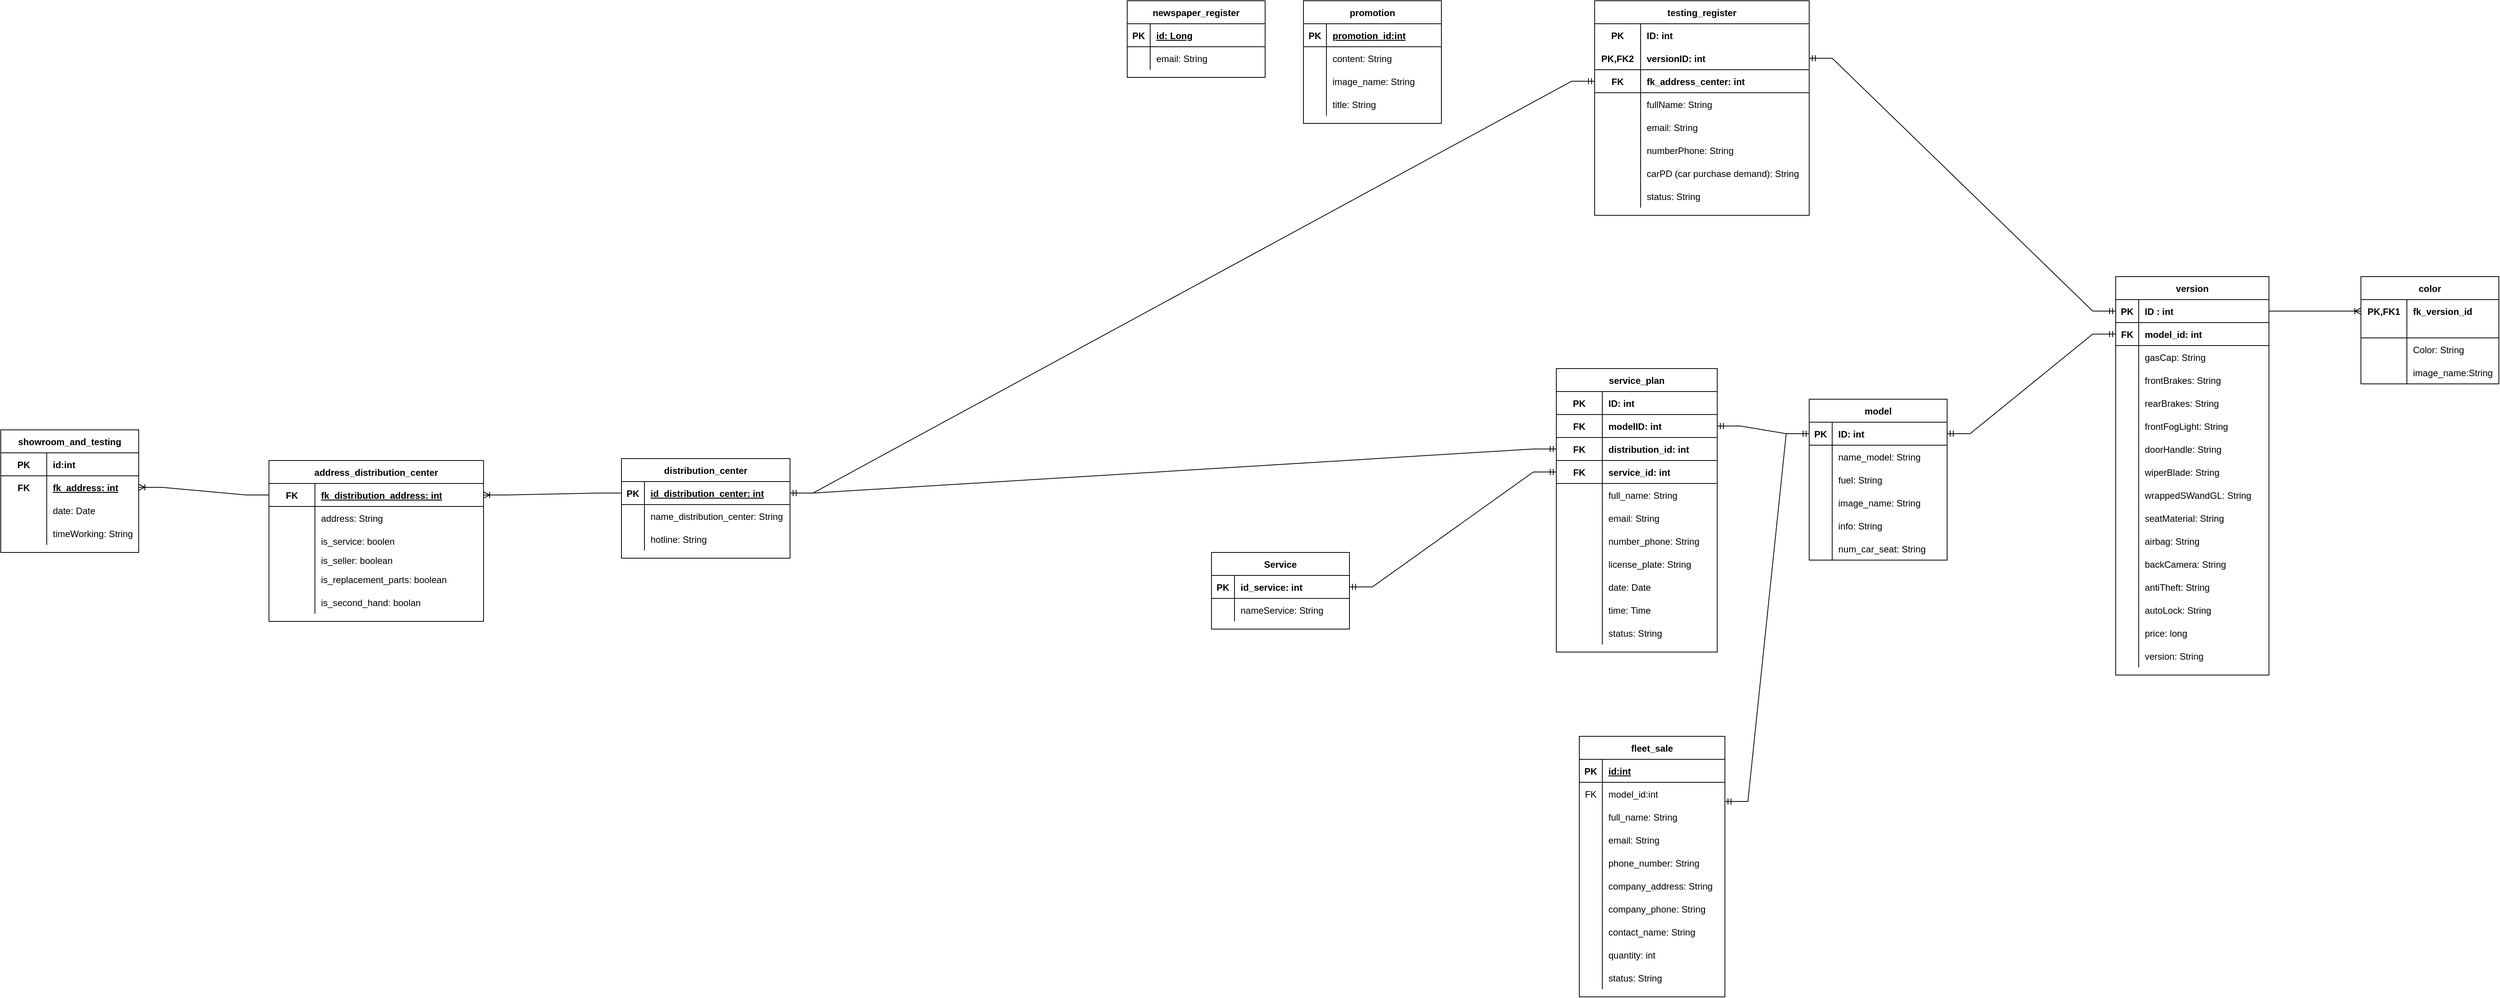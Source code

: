 <mxfile version="20.3.0" type="device" pages="2"><diagram id="w-2D4eyPoY6L_KTp6pIY" name="Entity"><mxGraphModel dx="4123" dy="609" grid="1" gridSize="10" guides="1" tooltips="1" connect="1" arrows="1" fold="1" page="1" pageScale="1" pageWidth="3300" pageHeight="4681" math="0" shadow="0"><root><mxCell id="0"/><mxCell id="1" parent="0"/><mxCell id="7uhrwRCBGh7DY3xtWtk3-5" value="version" style="shape=table;startSize=30;container=1;collapsible=1;childLayout=tableLayout;fixedRows=1;rowLines=0;fontStyle=1;align=center;resizeLast=1;" parent="1" vertex="1"><mxGeometry x="1240" y="1080" width="200" height="520" as="geometry"/></mxCell><mxCell id="7uhrwRCBGh7DY3xtWtk3-6" value="" style="shape=tableRow;horizontal=0;startSize=0;swimlaneHead=0;swimlaneBody=0;fillColor=none;collapsible=0;dropTarget=0;points=[[0,0.5],[1,0.5]];portConstraint=eastwest;top=0;left=0;right=0;bottom=1;" parent="7uhrwRCBGh7DY3xtWtk3-5" vertex="1"><mxGeometry y="30" width="200" height="30" as="geometry"/></mxCell><mxCell id="7uhrwRCBGh7DY3xtWtk3-7" value="PK" style="shape=partialRectangle;connectable=0;fillColor=none;top=0;left=0;bottom=0;right=0;fontStyle=1;overflow=hidden;" parent="7uhrwRCBGh7DY3xtWtk3-6" vertex="1"><mxGeometry width="30" height="30" as="geometry"><mxRectangle width="30" height="30" as="alternateBounds"/></mxGeometry></mxCell><mxCell id="7uhrwRCBGh7DY3xtWtk3-8" value="ID : int" style="shape=partialRectangle;connectable=0;fillColor=none;top=0;left=0;bottom=0;right=0;align=left;spacingLeft=6;fontStyle=1;overflow=hidden;" parent="7uhrwRCBGh7DY3xtWtk3-6" vertex="1"><mxGeometry x="30" width="170" height="30" as="geometry"><mxRectangle width="170" height="30" as="alternateBounds"/></mxGeometry></mxCell><mxCell id="zIxwJxQRJjuVaVgRtX9S-141" value="" style="shape=tableRow;horizontal=0;startSize=0;swimlaneHead=0;swimlaneBody=0;fillColor=none;collapsible=0;dropTarget=0;points=[[0,0.5],[1,0.5]];portConstraint=eastwest;top=0;left=0;right=0;bottom=1;" parent="7uhrwRCBGh7DY3xtWtk3-5" vertex="1"><mxGeometry y="60" width="200" height="30" as="geometry"/></mxCell><mxCell id="zIxwJxQRJjuVaVgRtX9S-142" value="FK" style="shape=partialRectangle;connectable=0;fillColor=none;top=0;left=0;bottom=0;right=0;fontStyle=1;overflow=hidden;" parent="zIxwJxQRJjuVaVgRtX9S-141" vertex="1"><mxGeometry width="30" height="30" as="geometry"><mxRectangle width="30" height="30" as="alternateBounds"/></mxGeometry></mxCell><mxCell id="zIxwJxQRJjuVaVgRtX9S-143" value="model_id: int" style="shape=partialRectangle;connectable=0;fillColor=none;top=0;left=0;bottom=0;right=0;align=left;spacingLeft=6;fontStyle=1;overflow=hidden;" parent="zIxwJxQRJjuVaVgRtX9S-141" vertex="1"><mxGeometry x="30" width="170" height="30" as="geometry"><mxRectangle width="170" height="30" as="alternateBounds"/></mxGeometry></mxCell><mxCell id="7uhrwRCBGh7DY3xtWtk3-12" value="" style="shape=tableRow;horizontal=0;startSize=0;swimlaneHead=0;swimlaneBody=0;fillColor=none;collapsible=0;dropTarget=0;points=[[0,0.5],[1,0.5]];portConstraint=eastwest;top=0;left=0;right=0;bottom=0;" parent="7uhrwRCBGh7DY3xtWtk3-5" vertex="1"><mxGeometry y="90" width="200" height="30" as="geometry"/></mxCell><mxCell id="7uhrwRCBGh7DY3xtWtk3-13" value="" style="shape=partialRectangle;connectable=0;fillColor=none;top=0;left=0;bottom=0;right=0;editable=1;overflow=hidden;" parent="7uhrwRCBGh7DY3xtWtk3-12" vertex="1"><mxGeometry width="30" height="30" as="geometry"><mxRectangle width="30" height="30" as="alternateBounds"/></mxGeometry></mxCell><mxCell id="7uhrwRCBGh7DY3xtWtk3-14" value="gasCap: String" style="shape=partialRectangle;connectable=0;fillColor=none;top=0;left=0;bottom=0;right=0;align=left;spacingLeft=6;overflow=hidden;" parent="7uhrwRCBGh7DY3xtWtk3-12" vertex="1"><mxGeometry x="30" width="170" height="30" as="geometry"><mxRectangle width="170" height="30" as="alternateBounds"/></mxGeometry></mxCell><mxCell id="7uhrwRCBGh7DY3xtWtk3-15" value="" style="shape=tableRow;horizontal=0;startSize=0;swimlaneHead=0;swimlaneBody=0;fillColor=none;collapsible=0;dropTarget=0;points=[[0,0.5],[1,0.5]];portConstraint=eastwest;top=0;left=0;right=0;bottom=0;" parent="7uhrwRCBGh7DY3xtWtk3-5" vertex="1"><mxGeometry y="120" width="200" height="30" as="geometry"/></mxCell><mxCell id="7uhrwRCBGh7DY3xtWtk3-16" value="" style="shape=partialRectangle;connectable=0;fillColor=none;top=0;left=0;bottom=0;right=0;editable=1;overflow=hidden;" parent="7uhrwRCBGh7DY3xtWtk3-15" vertex="1"><mxGeometry width="30" height="30" as="geometry"><mxRectangle width="30" height="30" as="alternateBounds"/></mxGeometry></mxCell><mxCell id="7uhrwRCBGh7DY3xtWtk3-17" value="frontBrakes: String" style="shape=partialRectangle;connectable=0;fillColor=none;top=0;left=0;bottom=0;right=0;align=left;spacingLeft=6;overflow=hidden;" parent="7uhrwRCBGh7DY3xtWtk3-15" vertex="1"><mxGeometry x="30" width="170" height="30" as="geometry"><mxRectangle width="170" height="30" as="alternateBounds"/></mxGeometry></mxCell><mxCell id="PfMfUU_uU9voC0MvOscQ-1" value="" style="shape=tableRow;horizontal=0;startSize=0;swimlaneHead=0;swimlaneBody=0;fillColor=none;collapsible=0;dropTarget=0;points=[[0,0.5],[1,0.5]];portConstraint=eastwest;top=0;left=0;right=0;bottom=0;" parent="7uhrwRCBGh7DY3xtWtk3-5" vertex="1"><mxGeometry y="150" width="200" height="30" as="geometry"/></mxCell><mxCell id="PfMfUU_uU9voC0MvOscQ-2" value="" style="shape=partialRectangle;connectable=0;fillColor=none;top=0;left=0;bottom=0;right=0;editable=1;overflow=hidden;" parent="PfMfUU_uU9voC0MvOscQ-1" vertex="1"><mxGeometry width="30" height="30" as="geometry"><mxRectangle width="30" height="30" as="alternateBounds"/></mxGeometry></mxCell><mxCell id="PfMfUU_uU9voC0MvOscQ-3" value="rearBrakes: String" style="shape=partialRectangle;connectable=0;fillColor=none;top=0;left=0;bottom=0;right=0;align=left;spacingLeft=6;overflow=hidden;" parent="PfMfUU_uU9voC0MvOscQ-1" vertex="1"><mxGeometry x="30" width="170" height="30" as="geometry"><mxRectangle width="170" height="30" as="alternateBounds"/></mxGeometry></mxCell><mxCell id="PfMfUU_uU9voC0MvOscQ-4" value="" style="shape=tableRow;horizontal=0;startSize=0;swimlaneHead=0;swimlaneBody=0;fillColor=none;collapsible=0;dropTarget=0;points=[[0,0.5],[1,0.5]];portConstraint=eastwest;top=0;left=0;right=0;bottom=0;" parent="7uhrwRCBGh7DY3xtWtk3-5" vertex="1"><mxGeometry y="180" width="200" height="30" as="geometry"/></mxCell><mxCell id="PfMfUU_uU9voC0MvOscQ-5" value="" style="shape=partialRectangle;connectable=0;fillColor=none;top=0;left=0;bottom=0;right=0;editable=1;overflow=hidden;" parent="PfMfUU_uU9voC0MvOscQ-4" vertex="1"><mxGeometry width="30" height="30" as="geometry"><mxRectangle width="30" height="30" as="alternateBounds"/></mxGeometry></mxCell><mxCell id="PfMfUU_uU9voC0MvOscQ-6" value="frontFogLight: String" style="shape=partialRectangle;connectable=0;fillColor=none;top=0;left=0;bottom=0;right=0;align=left;spacingLeft=6;overflow=hidden;" parent="PfMfUU_uU9voC0MvOscQ-4" vertex="1"><mxGeometry x="30" width="170" height="30" as="geometry"><mxRectangle width="170" height="30" as="alternateBounds"/></mxGeometry></mxCell><mxCell id="PfMfUU_uU9voC0MvOscQ-7" value="" style="shape=tableRow;horizontal=0;startSize=0;swimlaneHead=0;swimlaneBody=0;fillColor=none;collapsible=0;dropTarget=0;points=[[0,0.5],[1,0.5]];portConstraint=eastwest;top=0;left=0;right=0;bottom=0;" parent="7uhrwRCBGh7DY3xtWtk3-5" vertex="1"><mxGeometry y="210" width="200" height="30" as="geometry"/></mxCell><mxCell id="PfMfUU_uU9voC0MvOscQ-8" value="" style="shape=partialRectangle;connectable=0;fillColor=none;top=0;left=0;bottom=0;right=0;editable=1;overflow=hidden;" parent="PfMfUU_uU9voC0MvOscQ-7" vertex="1"><mxGeometry width="30" height="30" as="geometry"><mxRectangle width="30" height="30" as="alternateBounds"/></mxGeometry></mxCell><mxCell id="PfMfUU_uU9voC0MvOscQ-9" value="doorHandle: String" style="shape=partialRectangle;connectable=0;fillColor=none;top=0;left=0;bottom=0;right=0;align=left;spacingLeft=6;overflow=hidden;" parent="PfMfUU_uU9voC0MvOscQ-7" vertex="1"><mxGeometry x="30" width="170" height="30" as="geometry"><mxRectangle width="170" height="30" as="alternateBounds"/></mxGeometry></mxCell><mxCell id="PfMfUU_uU9voC0MvOscQ-11" value="" style="shape=tableRow;horizontal=0;startSize=0;swimlaneHead=0;swimlaneBody=0;fillColor=none;collapsible=0;dropTarget=0;points=[[0,0.5],[1,0.5]];portConstraint=eastwest;top=0;left=0;right=0;bottom=0;" parent="7uhrwRCBGh7DY3xtWtk3-5" vertex="1"><mxGeometry y="240" width="200" height="30" as="geometry"/></mxCell><mxCell id="PfMfUU_uU9voC0MvOscQ-12" value="" style="shape=partialRectangle;connectable=0;fillColor=none;top=0;left=0;bottom=0;right=0;editable=1;overflow=hidden;" parent="PfMfUU_uU9voC0MvOscQ-11" vertex="1"><mxGeometry width="30" height="30" as="geometry"><mxRectangle width="30" height="30" as="alternateBounds"/></mxGeometry></mxCell><mxCell id="PfMfUU_uU9voC0MvOscQ-13" value="wiperBlade: String" style="shape=partialRectangle;connectable=0;fillColor=none;top=0;left=0;bottom=0;right=0;align=left;spacingLeft=6;overflow=hidden;" parent="PfMfUU_uU9voC0MvOscQ-11" vertex="1"><mxGeometry x="30" width="170" height="30" as="geometry"><mxRectangle width="170" height="30" as="alternateBounds"/></mxGeometry></mxCell><mxCell id="PfMfUU_uU9voC0MvOscQ-15" value="" style="shape=tableRow;horizontal=0;startSize=0;swimlaneHead=0;swimlaneBody=0;fillColor=none;collapsible=0;dropTarget=0;points=[[0,0.5],[1,0.5]];portConstraint=eastwest;top=0;left=0;right=0;bottom=0;" parent="7uhrwRCBGh7DY3xtWtk3-5" vertex="1"><mxGeometry y="270" width="200" height="30" as="geometry"/></mxCell><mxCell id="PfMfUU_uU9voC0MvOscQ-16" value="" style="shape=partialRectangle;connectable=0;fillColor=none;top=0;left=0;bottom=0;right=0;editable=1;overflow=hidden;" parent="PfMfUU_uU9voC0MvOscQ-15" vertex="1"><mxGeometry width="30" height="30" as="geometry"><mxRectangle width="30" height="30" as="alternateBounds"/></mxGeometry></mxCell><mxCell id="PfMfUU_uU9voC0MvOscQ-17" value="wrappedSWandGL: String" style="shape=partialRectangle;connectable=0;fillColor=none;top=0;left=0;bottom=0;right=0;align=left;spacingLeft=6;overflow=hidden;" parent="PfMfUU_uU9voC0MvOscQ-15" vertex="1"><mxGeometry x="30" width="170" height="30" as="geometry"><mxRectangle width="170" height="30" as="alternateBounds"/></mxGeometry></mxCell><mxCell id="PfMfUU_uU9voC0MvOscQ-19" value="" style="shape=tableRow;horizontal=0;startSize=0;swimlaneHead=0;swimlaneBody=0;fillColor=none;collapsible=0;dropTarget=0;points=[[0,0.5],[1,0.5]];portConstraint=eastwest;top=0;left=0;right=0;bottom=0;" parent="7uhrwRCBGh7DY3xtWtk3-5" vertex="1"><mxGeometry y="300" width="200" height="30" as="geometry"/></mxCell><mxCell id="PfMfUU_uU9voC0MvOscQ-20" value="" style="shape=partialRectangle;connectable=0;fillColor=none;top=0;left=0;bottom=0;right=0;editable=1;overflow=hidden;" parent="PfMfUU_uU9voC0MvOscQ-19" vertex="1"><mxGeometry width="30" height="30" as="geometry"><mxRectangle width="30" height="30" as="alternateBounds"/></mxGeometry></mxCell><mxCell id="PfMfUU_uU9voC0MvOscQ-21" value="seatMaterial: String" style="shape=partialRectangle;connectable=0;fillColor=none;top=0;left=0;bottom=0;right=0;align=left;spacingLeft=6;overflow=hidden;" parent="PfMfUU_uU9voC0MvOscQ-19" vertex="1"><mxGeometry x="30" width="170" height="30" as="geometry"><mxRectangle width="170" height="30" as="alternateBounds"/></mxGeometry></mxCell><mxCell id="PfMfUU_uU9voC0MvOscQ-27" value="" style="shape=tableRow;horizontal=0;startSize=0;swimlaneHead=0;swimlaneBody=0;fillColor=none;collapsible=0;dropTarget=0;points=[[0,0.5],[1,0.5]];portConstraint=eastwest;top=0;left=0;right=0;bottom=0;" parent="7uhrwRCBGh7DY3xtWtk3-5" vertex="1"><mxGeometry y="330" width="200" height="30" as="geometry"/></mxCell><mxCell id="PfMfUU_uU9voC0MvOscQ-28" value="" style="shape=partialRectangle;connectable=0;fillColor=none;top=0;left=0;bottom=0;right=0;editable=1;overflow=hidden;" parent="PfMfUU_uU9voC0MvOscQ-27" vertex="1"><mxGeometry width="30" height="30" as="geometry"><mxRectangle width="30" height="30" as="alternateBounds"/></mxGeometry></mxCell><mxCell id="PfMfUU_uU9voC0MvOscQ-29" value="airbag: String" style="shape=partialRectangle;connectable=0;fillColor=none;top=0;left=0;bottom=0;right=0;align=left;spacingLeft=6;overflow=hidden;" parent="PfMfUU_uU9voC0MvOscQ-27" vertex="1"><mxGeometry x="30" width="170" height="30" as="geometry"><mxRectangle width="170" height="30" as="alternateBounds"/></mxGeometry></mxCell><mxCell id="PfMfUU_uU9voC0MvOscQ-31" value="" style="shape=tableRow;horizontal=0;startSize=0;swimlaneHead=0;swimlaneBody=0;fillColor=none;collapsible=0;dropTarget=0;points=[[0,0.5],[1,0.5]];portConstraint=eastwest;top=0;left=0;right=0;bottom=0;" parent="7uhrwRCBGh7DY3xtWtk3-5" vertex="1"><mxGeometry y="360" width="200" height="30" as="geometry"/></mxCell><mxCell id="PfMfUU_uU9voC0MvOscQ-32" value="" style="shape=partialRectangle;connectable=0;fillColor=none;top=0;left=0;bottom=0;right=0;editable=1;overflow=hidden;" parent="PfMfUU_uU9voC0MvOscQ-31" vertex="1"><mxGeometry width="30" height="30" as="geometry"><mxRectangle width="30" height="30" as="alternateBounds"/></mxGeometry></mxCell><mxCell id="PfMfUU_uU9voC0MvOscQ-33" value="backCamera: String" style="shape=partialRectangle;connectable=0;fillColor=none;top=0;left=0;bottom=0;right=0;align=left;spacingLeft=6;overflow=hidden;" parent="PfMfUU_uU9voC0MvOscQ-31" vertex="1"><mxGeometry x="30" width="170" height="30" as="geometry"><mxRectangle width="170" height="30" as="alternateBounds"/></mxGeometry></mxCell><mxCell id="PfMfUU_uU9voC0MvOscQ-39" value="" style="shape=tableRow;horizontal=0;startSize=0;swimlaneHead=0;swimlaneBody=0;fillColor=none;collapsible=0;dropTarget=0;points=[[0,0.5],[1,0.5]];portConstraint=eastwest;top=0;left=0;right=0;bottom=0;" parent="7uhrwRCBGh7DY3xtWtk3-5" vertex="1"><mxGeometry y="390" width="200" height="30" as="geometry"/></mxCell><mxCell id="PfMfUU_uU9voC0MvOscQ-40" value="" style="shape=partialRectangle;connectable=0;fillColor=none;top=0;left=0;bottom=0;right=0;editable=1;overflow=hidden;" parent="PfMfUU_uU9voC0MvOscQ-39" vertex="1"><mxGeometry width="30" height="30" as="geometry"><mxRectangle width="30" height="30" as="alternateBounds"/></mxGeometry></mxCell><mxCell id="PfMfUU_uU9voC0MvOscQ-41" value="antiTheft: String" style="shape=partialRectangle;connectable=0;fillColor=none;top=0;left=0;bottom=0;right=0;align=left;spacingLeft=6;overflow=hidden;" parent="PfMfUU_uU9voC0MvOscQ-39" vertex="1"><mxGeometry x="30" width="170" height="30" as="geometry"><mxRectangle width="170" height="30" as="alternateBounds"/></mxGeometry></mxCell><mxCell id="PfMfUU_uU9voC0MvOscQ-35" value="" style="shape=tableRow;horizontal=0;startSize=0;swimlaneHead=0;swimlaneBody=0;fillColor=none;collapsible=0;dropTarget=0;points=[[0,0.5],[1,0.5]];portConstraint=eastwest;top=0;left=0;right=0;bottom=0;" parent="7uhrwRCBGh7DY3xtWtk3-5" vertex="1"><mxGeometry y="420" width="200" height="30" as="geometry"/></mxCell><mxCell id="PfMfUU_uU9voC0MvOscQ-36" value="" style="shape=partialRectangle;connectable=0;fillColor=none;top=0;left=0;bottom=0;right=0;editable=1;overflow=hidden;" parent="PfMfUU_uU9voC0MvOscQ-35" vertex="1"><mxGeometry width="30" height="30" as="geometry"><mxRectangle width="30" height="30" as="alternateBounds"/></mxGeometry></mxCell><mxCell id="PfMfUU_uU9voC0MvOscQ-37" value="autoLock: String" style="shape=partialRectangle;connectable=0;fillColor=none;top=0;left=0;bottom=0;right=0;align=left;spacingLeft=6;overflow=hidden;" parent="PfMfUU_uU9voC0MvOscQ-35" vertex="1"><mxGeometry x="30" width="170" height="30" as="geometry"><mxRectangle width="170" height="30" as="alternateBounds"/></mxGeometry></mxCell><mxCell id="PfMfUU_uU9voC0MvOscQ-173" value="" style="shape=tableRow;horizontal=0;startSize=0;swimlaneHead=0;swimlaneBody=0;fillColor=none;collapsible=0;dropTarget=0;points=[[0,0.5],[1,0.5]];portConstraint=eastwest;top=0;left=0;right=0;bottom=0;" parent="7uhrwRCBGh7DY3xtWtk3-5" vertex="1"><mxGeometry y="450" width="200" height="30" as="geometry"/></mxCell><mxCell id="PfMfUU_uU9voC0MvOscQ-174" value="" style="shape=partialRectangle;connectable=0;fillColor=none;top=0;left=0;bottom=0;right=0;editable=1;overflow=hidden;" parent="PfMfUU_uU9voC0MvOscQ-173" vertex="1"><mxGeometry width="30" height="30" as="geometry"><mxRectangle width="30" height="30" as="alternateBounds"/></mxGeometry></mxCell><mxCell id="PfMfUU_uU9voC0MvOscQ-175" value="price: long" style="shape=partialRectangle;connectable=0;fillColor=none;top=0;left=0;bottom=0;right=0;align=left;spacingLeft=6;overflow=hidden;" parent="PfMfUU_uU9voC0MvOscQ-173" vertex="1"><mxGeometry x="30" width="170" height="30" as="geometry"><mxRectangle width="170" height="30" as="alternateBounds"/></mxGeometry></mxCell><mxCell id="zIxwJxQRJjuVaVgRtX9S-130" value="" style="shape=tableRow;horizontal=0;startSize=0;swimlaneHead=0;swimlaneBody=0;fillColor=none;collapsible=0;dropTarget=0;points=[[0,0.5],[1,0.5]];portConstraint=eastwest;top=0;left=0;right=0;bottom=0;" parent="7uhrwRCBGh7DY3xtWtk3-5" vertex="1"><mxGeometry y="480" width="200" height="30" as="geometry"/></mxCell><mxCell id="zIxwJxQRJjuVaVgRtX9S-131" value="" style="shape=partialRectangle;connectable=0;fillColor=none;top=0;left=0;bottom=0;right=0;editable=1;overflow=hidden;" parent="zIxwJxQRJjuVaVgRtX9S-130" vertex="1"><mxGeometry width="30" height="30" as="geometry"><mxRectangle width="30" height="30" as="alternateBounds"/></mxGeometry></mxCell><mxCell id="zIxwJxQRJjuVaVgRtX9S-132" value="version: String" style="shape=partialRectangle;connectable=0;fillColor=none;top=0;left=0;bottom=0;right=0;align=left;spacingLeft=6;overflow=hidden;" parent="zIxwJxQRJjuVaVgRtX9S-130" vertex="1"><mxGeometry x="30" width="170" height="30" as="geometry"><mxRectangle width="170" height="30" as="alternateBounds"/></mxGeometry></mxCell><mxCell id="PfMfUU_uU9voC0MvOscQ-42" value="color" style="shape=table;startSize=30;container=1;collapsible=1;childLayout=tableLayout;fixedRows=1;rowLines=0;fontStyle=1;align=center;resizeLast=1;" parent="1" vertex="1"><mxGeometry x="1560" y="1080" width="180" height="140" as="geometry"/></mxCell><mxCell id="PfMfUU_uU9voC0MvOscQ-43" value="" style="shape=tableRow;horizontal=0;startSize=0;swimlaneHead=0;swimlaneBody=0;fillColor=none;collapsible=0;dropTarget=0;points=[[0,0.5],[1,0.5]];portConstraint=eastwest;top=0;left=0;right=0;bottom=0;" parent="PfMfUU_uU9voC0MvOscQ-42" vertex="1"><mxGeometry y="30" width="180" height="30" as="geometry"/></mxCell><mxCell id="PfMfUU_uU9voC0MvOscQ-44" value="PK,FK1" style="shape=partialRectangle;connectable=0;fillColor=none;top=0;left=0;bottom=0;right=0;fontStyle=1;overflow=hidden;" parent="PfMfUU_uU9voC0MvOscQ-43" vertex="1"><mxGeometry width="60" height="30" as="geometry"><mxRectangle width="60" height="30" as="alternateBounds"/></mxGeometry></mxCell><mxCell id="PfMfUU_uU9voC0MvOscQ-45" value="fk_version_id" style="shape=partialRectangle;connectable=0;fillColor=none;top=0;left=0;bottom=0;right=0;align=left;spacingLeft=6;fontStyle=1;overflow=hidden;" parent="PfMfUU_uU9voC0MvOscQ-43" vertex="1"><mxGeometry x="60" width="120" height="30" as="geometry"><mxRectangle width="120" height="30" as="alternateBounds"/></mxGeometry></mxCell><mxCell id="PfMfUU_uU9voC0MvOscQ-46" value="" style="shape=tableRow;horizontal=0;startSize=0;swimlaneHead=0;swimlaneBody=0;fillColor=none;collapsible=0;dropTarget=0;points=[[0,0.5],[1,0.5]];portConstraint=eastwest;top=0;left=0;right=0;bottom=1;" parent="PfMfUU_uU9voC0MvOscQ-42" vertex="1"><mxGeometry y="60" width="180" height="20" as="geometry"/></mxCell><mxCell id="PfMfUU_uU9voC0MvOscQ-47" value="" style="shape=partialRectangle;connectable=0;fillColor=none;top=0;left=0;bottom=0;right=0;fontStyle=1;overflow=hidden;" parent="PfMfUU_uU9voC0MvOscQ-46" vertex="1"><mxGeometry width="60" height="20" as="geometry"><mxRectangle width="60" height="20" as="alternateBounds"/></mxGeometry></mxCell><mxCell id="PfMfUU_uU9voC0MvOscQ-48" value="" style="shape=partialRectangle;connectable=0;fillColor=none;top=0;left=0;bottom=0;right=0;align=left;spacingLeft=6;fontStyle=5;overflow=hidden;" parent="PfMfUU_uU9voC0MvOscQ-46" vertex="1"><mxGeometry x="60" width="120" height="20" as="geometry"><mxRectangle width="120" height="20" as="alternateBounds"/></mxGeometry></mxCell><mxCell id="PfMfUU_uU9voC0MvOscQ-49" value="" style="shape=tableRow;horizontal=0;startSize=0;swimlaneHead=0;swimlaneBody=0;fillColor=none;collapsible=0;dropTarget=0;points=[[0,0.5],[1,0.5]];portConstraint=eastwest;top=0;left=0;right=0;bottom=0;" parent="PfMfUU_uU9voC0MvOscQ-42" vertex="1"><mxGeometry y="80" width="180" height="30" as="geometry"/></mxCell><mxCell id="PfMfUU_uU9voC0MvOscQ-50" value="" style="shape=partialRectangle;connectable=0;fillColor=none;top=0;left=0;bottom=0;right=0;editable=1;overflow=hidden;" parent="PfMfUU_uU9voC0MvOscQ-49" vertex="1"><mxGeometry width="60" height="30" as="geometry"><mxRectangle width="60" height="30" as="alternateBounds"/></mxGeometry></mxCell><mxCell id="PfMfUU_uU9voC0MvOscQ-51" value="Color: String" style="shape=partialRectangle;connectable=0;fillColor=none;top=0;left=0;bottom=0;right=0;align=left;spacingLeft=6;overflow=hidden;" parent="PfMfUU_uU9voC0MvOscQ-49" vertex="1"><mxGeometry x="60" width="120" height="30" as="geometry"><mxRectangle width="120" height="30" as="alternateBounds"/></mxGeometry></mxCell><mxCell id="PfMfUU_uU9voC0MvOscQ-52" value="" style="shape=tableRow;horizontal=0;startSize=0;swimlaneHead=0;swimlaneBody=0;fillColor=none;collapsible=0;dropTarget=0;points=[[0,0.5],[1,0.5]];portConstraint=eastwest;top=0;left=0;right=0;bottom=0;" parent="PfMfUU_uU9voC0MvOscQ-42" vertex="1"><mxGeometry y="110" width="180" height="30" as="geometry"/></mxCell><mxCell id="PfMfUU_uU9voC0MvOscQ-53" value="" style="shape=partialRectangle;connectable=0;fillColor=none;top=0;left=0;bottom=0;right=0;editable=1;overflow=hidden;" parent="PfMfUU_uU9voC0MvOscQ-52" vertex="1"><mxGeometry width="60" height="30" as="geometry"><mxRectangle width="60" height="30" as="alternateBounds"/></mxGeometry></mxCell><mxCell id="PfMfUU_uU9voC0MvOscQ-54" value="image_name:String" style="shape=partialRectangle;connectable=0;fillColor=none;top=0;left=0;bottom=0;right=0;align=left;spacingLeft=6;overflow=hidden;" parent="PfMfUU_uU9voC0MvOscQ-52" vertex="1"><mxGeometry x="60" width="120" height="30" as="geometry"><mxRectangle width="120" height="30" as="alternateBounds"/></mxGeometry></mxCell><mxCell id="PfMfUU_uU9voC0MvOscQ-56" value="" style="edgeStyle=entityRelationEdgeStyle;fontSize=12;html=1;endArrow=ERoneToMany;rounded=0;exitX=1;exitY=0.5;exitDx=0;exitDy=0;entryX=0;entryY=0.5;entryDx=0;entryDy=0;" parent="1" source="7uhrwRCBGh7DY3xtWtk3-6" target="PfMfUU_uU9voC0MvOscQ-43" edge="1"><mxGeometry width="100" height="100" relative="1" as="geometry"><mxPoint x="1460" y="1270" as="sourcePoint"/><mxPoint x="1560" y="1170" as="targetPoint"/></mxGeometry></mxCell><mxCell id="PfMfUU_uU9voC0MvOscQ-91" value="model" style="shape=table;startSize=30;container=1;collapsible=1;childLayout=tableLayout;fixedRows=1;rowLines=0;fontStyle=1;align=center;resizeLast=1;" parent="1" vertex="1"><mxGeometry x="840" y="1240" width="180" height="210" as="geometry"/></mxCell><mxCell id="PfMfUU_uU9voC0MvOscQ-92" value="" style="shape=tableRow;horizontal=0;startSize=0;swimlaneHead=0;swimlaneBody=0;fillColor=none;collapsible=0;dropTarget=0;points=[[0,0.5],[1,0.5]];portConstraint=eastwest;top=0;left=0;right=0;bottom=1;" parent="PfMfUU_uU9voC0MvOscQ-91" vertex="1"><mxGeometry y="30" width="180" height="30" as="geometry"/></mxCell><mxCell id="PfMfUU_uU9voC0MvOscQ-93" value="PK" style="shape=partialRectangle;connectable=0;fillColor=none;top=0;left=0;bottom=0;right=0;fontStyle=1;overflow=hidden;" parent="PfMfUU_uU9voC0MvOscQ-92" vertex="1"><mxGeometry width="30" height="30" as="geometry"><mxRectangle width="30" height="30" as="alternateBounds"/></mxGeometry></mxCell><mxCell id="PfMfUU_uU9voC0MvOscQ-94" value="ID: int" style="shape=partialRectangle;connectable=0;fillColor=none;top=0;left=0;bottom=0;right=0;align=left;spacingLeft=6;fontStyle=1;overflow=hidden;" parent="PfMfUU_uU9voC0MvOscQ-92" vertex="1"><mxGeometry x="30" width="150" height="30" as="geometry"><mxRectangle width="150" height="30" as="alternateBounds"/></mxGeometry></mxCell><mxCell id="PfMfUU_uU9voC0MvOscQ-95" value="" style="shape=tableRow;horizontal=0;startSize=0;swimlaneHead=0;swimlaneBody=0;fillColor=none;collapsible=0;dropTarget=0;points=[[0,0.5],[1,0.5]];portConstraint=eastwest;top=0;left=0;right=0;bottom=0;" parent="PfMfUU_uU9voC0MvOscQ-91" vertex="1"><mxGeometry y="60" width="180" height="30" as="geometry"/></mxCell><mxCell id="PfMfUU_uU9voC0MvOscQ-96" value="" style="shape=partialRectangle;connectable=0;fillColor=none;top=0;left=0;bottom=0;right=0;editable=1;overflow=hidden;" parent="PfMfUU_uU9voC0MvOscQ-95" vertex="1"><mxGeometry width="30" height="30" as="geometry"><mxRectangle width="30" height="30" as="alternateBounds"/></mxGeometry></mxCell><mxCell id="PfMfUU_uU9voC0MvOscQ-97" value="name_model: String" style="shape=partialRectangle;connectable=0;fillColor=none;top=0;left=0;bottom=0;right=0;align=left;spacingLeft=6;overflow=hidden;" parent="PfMfUU_uU9voC0MvOscQ-95" vertex="1"><mxGeometry x="30" width="150" height="30" as="geometry"><mxRectangle width="150" height="30" as="alternateBounds"/></mxGeometry></mxCell><mxCell id="uVNxcHFElnLRfn8FmrYO-4" value="" style="shape=tableRow;horizontal=0;startSize=0;swimlaneHead=0;swimlaneBody=0;fillColor=none;collapsible=0;dropTarget=0;points=[[0,0.5],[1,0.5]];portConstraint=eastwest;top=0;left=0;right=0;bottom=0;" parent="PfMfUU_uU9voC0MvOscQ-91" vertex="1"><mxGeometry y="90" width="180" height="30" as="geometry"/></mxCell><mxCell id="uVNxcHFElnLRfn8FmrYO-5" value="" style="shape=partialRectangle;connectable=0;fillColor=none;top=0;left=0;bottom=0;right=0;editable=1;overflow=hidden;" parent="uVNxcHFElnLRfn8FmrYO-4" vertex="1"><mxGeometry width="30" height="30" as="geometry"><mxRectangle width="30" height="30" as="alternateBounds"/></mxGeometry></mxCell><mxCell id="uVNxcHFElnLRfn8FmrYO-6" value="fuel: String" style="shape=partialRectangle;connectable=0;fillColor=none;top=0;left=0;bottom=0;right=0;align=left;spacingLeft=6;overflow=hidden;" parent="uVNxcHFElnLRfn8FmrYO-4" vertex="1"><mxGeometry x="30" width="150" height="30" as="geometry"><mxRectangle width="150" height="30" as="alternateBounds"/></mxGeometry></mxCell><mxCell id="uVNxcHFElnLRfn8FmrYO-8" value="" style="shape=tableRow;horizontal=0;startSize=0;swimlaneHead=0;swimlaneBody=0;fillColor=none;collapsible=0;dropTarget=0;points=[[0,0.5],[1,0.5]];portConstraint=eastwest;top=0;left=0;right=0;bottom=0;" parent="PfMfUU_uU9voC0MvOscQ-91" vertex="1"><mxGeometry y="120" width="180" height="30" as="geometry"/></mxCell><mxCell id="uVNxcHFElnLRfn8FmrYO-9" value="" style="shape=partialRectangle;connectable=0;fillColor=none;top=0;left=0;bottom=0;right=0;editable=1;overflow=hidden;" parent="uVNxcHFElnLRfn8FmrYO-8" vertex="1"><mxGeometry width="30" height="30" as="geometry"><mxRectangle width="30" height="30" as="alternateBounds"/></mxGeometry></mxCell><mxCell id="uVNxcHFElnLRfn8FmrYO-10" value="image_name: String" style="shape=partialRectangle;connectable=0;fillColor=none;top=0;left=0;bottom=0;right=0;align=left;spacingLeft=6;overflow=hidden;" parent="uVNxcHFElnLRfn8FmrYO-8" vertex="1"><mxGeometry x="30" width="150" height="30" as="geometry"><mxRectangle width="150" height="30" as="alternateBounds"/></mxGeometry></mxCell><mxCell id="uVNxcHFElnLRfn8FmrYO-12" value="" style="shape=tableRow;horizontal=0;startSize=0;swimlaneHead=0;swimlaneBody=0;fillColor=none;collapsible=0;dropTarget=0;points=[[0,0.5],[1,0.5]];portConstraint=eastwest;top=0;left=0;right=0;bottom=0;" parent="PfMfUU_uU9voC0MvOscQ-91" vertex="1"><mxGeometry y="150" width="180" height="30" as="geometry"/></mxCell><mxCell id="uVNxcHFElnLRfn8FmrYO-13" value="" style="shape=partialRectangle;connectable=0;fillColor=none;top=0;left=0;bottom=0;right=0;editable=1;overflow=hidden;" parent="uVNxcHFElnLRfn8FmrYO-12" vertex="1"><mxGeometry width="30" height="30" as="geometry"><mxRectangle width="30" height="30" as="alternateBounds"/></mxGeometry></mxCell><mxCell id="uVNxcHFElnLRfn8FmrYO-14" value="info: String" style="shape=partialRectangle;connectable=0;fillColor=none;top=0;left=0;bottom=0;right=0;align=left;spacingLeft=6;overflow=hidden;" parent="uVNxcHFElnLRfn8FmrYO-12" vertex="1"><mxGeometry x="30" width="150" height="30" as="geometry"><mxRectangle width="150" height="30" as="alternateBounds"/></mxGeometry></mxCell><mxCell id="uVNxcHFElnLRfn8FmrYO-16" value="" style="shape=tableRow;horizontal=0;startSize=0;swimlaneHead=0;swimlaneBody=0;fillColor=none;collapsible=0;dropTarget=0;points=[[0,0.5],[1,0.5]];portConstraint=eastwest;top=0;left=0;right=0;bottom=0;" parent="PfMfUU_uU9voC0MvOscQ-91" vertex="1"><mxGeometry y="180" width="180" height="30" as="geometry"/></mxCell><mxCell id="uVNxcHFElnLRfn8FmrYO-17" value="" style="shape=partialRectangle;connectable=0;fillColor=none;top=0;left=0;bottom=0;right=0;editable=1;overflow=hidden;" parent="uVNxcHFElnLRfn8FmrYO-16" vertex="1"><mxGeometry width="30" height="30" as="geometry"><mxRectangle width="30" height="30" as="alternateBounds"/></mxGeometry></mxCell><mxCell id="uVNxcHFElnLRfn8FmrYO-18" value="num_car_seat: String" style="shape=partialRectangle;connectable=0;fillColor=none;top=0;left=0;bottom=0;right=0;align=left;spacingLeft=6;overflow=hidden;" parent="uVNxcHFElnLRfn8FmrYO-16" vertex="1"><mxGeometry x="30" width="150" height="30" as="geometry"><mxRectangle width="150" height="30" as="alternateBounds"/></mxGeometry></mxCell><mxCell id="PfMfUU_uU9voC0MvOscQ-140" value="testing_register" style="shape=table;startSize=30;container=1;collapsible=1;childLayout=tableLayout;fixedRows=1;rowLines=0;fontStyle=1;align=center;resizeLast=1;" parent="1" vertex="1"><mxGeometry x="560" y="720" width="280" height="280" as="geometry"/></mxCell><mxCell id="PfMfUU_uU9voC0MvOscQ-141" value="" style="shape=tableRow;horizontal=0;startSize=0;swimlaneHead=0;swimlaneBody=0;fillColor=none;collapsible=0;dropTarget=0;points=[[0,0.5],[1,0.5]];portConstraint=eastwest;top=0;left=0;right=0;bottom=0;" parent="PfMfUU_uU9voC0MvOscQ-140" vertex="1"><mxGeometry y="30" width="280" height="30" as="geometry"/></mxCell><mxCell id="PfMfUU_uU9voC0MvOscQ-142" value="PK" style="shape=partialRectangle;connectable=0;fillColor=none;top=0;left=0;bottom=0;right=0;fontStyle=1;overflow=hidden;" parent="PfMfUU_uU9voC0MvOscQ-141" vertex="1"><mxGeometry width="60" height="30" as="geometry"><mxRectangle width="60" height="30" as="alternateBounds"/></mxGeometry></mxCell><mxCell id="PfMfUU_uU9voC0MvOscQ-143" value="ID: int" style="shape=partialRectangle;connectable=0;fillColor=none;top=0;left=0;bottom=0;right=0;align=left;spacingLeft=6;fontStyle=1;overflow=hidden;" parent="PfMfUU_uU9voC0MvOscQ-141" vertex="1"><mxGeometry x="60" width="220" height="30" as="geometry"><mxRectangle width="220" height="30" as="alternateBounds"/></mxGeometry></mxCell><mxCell id="PfMfUU_uU9voC0MvOscQ-144" value="" style="shape=tableRow;horizontal=0;startSize=0;swimlaneHead=0;swimlaneBody=0;fillColor=none;collapsible=0;dropTarget=0;points=[[0,0.5],[1,0.5]];portConstraint=eastwest;top=0;left=0;right=0;bottom=1;" parent="PfMfUU_uU9voC0MvOscQ-140" vertex="1"><mxGeometry y="60" width="280" height="30" as="geometry"/></mxCell><mxCell id="PfMfUU_uU9voC0MvOscQ-145" value="PK,FK2" style="shape=partialRectangle;connectable=0;fillColor=none;top=0;left=0;bottom=0;right=0;fontStyle=1;overflow=hidden;" parent="PfMfUU_uU9voC0MvOscQ-144" vertex="1"><mxGeometry width="60" height="30" as="geometry"><mxRectangle width="60" height="30" as="alternateBounds"/></mxGeometry></mxCell><mxCell id="PfMfUU_uU9voC0MvOscQ-146" value="versionID: int" style="shape=partialRectangle;connectable=0;fillColor=none;top=0;left=0;bottom=0;right=0;align=left;spacingLeft=6;fontStyle=1;overflow=hidden;" parent="PfMfUU_uU9voC0MvOscQ-144" vertex="1"><mxGeometry x="60" width="220" height="30" as="geometry"><mxRectangle width="220" height="30" as="alternateBounds"/></mxGeometry></mxCell><mxCell id="zIxwJxQRJjuVaVgRtX9S-79" value="" style="shape=tableRow;horizontal=0;startSize=0;swimlaneHead=0;swimlaneBody=0;fillColor=none;collapsible=0;dropTarget=0;points=[[0,0.5],[1,0.5]];portConstraint=eastwest;top=0;left=0;right=0;bottom=1;" parent="PfMfUU_uU9voC0MvOscQ-140" vertex="1"><mxGeometry y="90" width="280" height="30" as="geometry"/></mxCell><mxCell id="zIxwJxQRJjuVaVgRtX9S-80" value="FK" style="shape=partialRectangle;connectable=0;fillColor=none;top=0;left=0;bottom=0;right=0;fontStyle=1;overflow=hidden;" parent="zIxwJxQRJjuVaVgRtX9S-79" vertex="1"><mxGeometry width="60" height="30" as="geometry"><mxRectangle width="60" height="30" as="alternateBounds"/></mxGeometry></mxCell><mxCell id="zIxwJxQRJjuVaVgRtX9S-81" value="fk_address_center: int" style="shape=partialRectangle;connectable=0;fillColor=none;top=0;left=0;bottom=0;right=0;align=left;spacingLeft=6;fontStyle=1;overflow=hidden;" parent="zIxwJxQRJjuVaVgRtX9S-79" vertex="1"><mxGeometry x="60" width="220" height="30" as="geometry"><mxRectangle width="220" height="30" as="alternateBounds"/></mxGeometry></mxCell><mxCell id="PfMfUU_uU9voC0MvOscQ-147" value="" style="shape=tableRow;horizontal=0;startSize=0;swimlaneHead=0;swimlaneBody=0;fillColor=none;collapsible=0;dropTarget=0;points=[[0,0.5],[1,0.5]];portConstraint=eastwest;top=0;left=0;right=0;bottom=0;" parent="PfMfUU_uU9voC0MvOscQ-140" vertex="1"><mxGeometry y="120" width="280" height="30" as="geometry"/></mxCell><mxCell id="PfMfUU_uU9voC0MvOscQ-148" value="" style="shape=partialRectangle;connectable=0;fillColor=none;top=0;left=0;bottom=0;right=0;editable=1;overflow=hidden;" parent="PfMfUU_uU9voC0MvOscQ-147" vertex="1"><mxGeometry width="60" height="30" as="geometry"><mxRectangle width="60" height="30" as="alternateBounds"/></mxGeometry></mxCell><mxCell id="PfMfUU_uU9voC0MvOscQ-149" value="fullName: String" style="shape=partialRectangle;connectable=0;fillColor=none;top=0;left=0;bottom=0;right=0;align=left;spacingLeft=6;overflow=hidden;" parent="PfMfUU_uU9voC0MvOscQ-147" vertex="1"><mxGeometry x="60" width="220" height="30" as="geometry"><mxRectangle width="220" height="30" as="alternateBounds"/></mxGeometry></mxCell><mxCell id="PfMfUU_uU9voC0MvOscQ-150" value="" style="shape=tableRow;horizontal=0;startSize=0;swimlaneHead=0;swimlaneBody=0;fillColor=none;collapsible=0;dropTarget=0;points=[[0,0.5],[1,0.5]];portConstraint=eastwest;top=0;left=0;right=0;bottom=0;" parent="PfMfUU_uU9voC0MvOscQ-140" vertex="1"><mxGeometry y="150" width="280" height="30" as="geometry"/></mxCell><mxCell id="PfMfUU_uU9voC0MvOscQ-151" value="" style="shape=partialRectangle;connectable=0;fillColor=none;top=0;left=0;bottom=0;right=0;editable=1;overflow=hidden;" parent="PfMfUU_uU9voC0MvOscQ-150" vertex="1"><mxGeometry width="60" height="30" as="geometry"><mxRectangle width="60" height="30" as="alternateBounds"/></mxGeometry></mxCell><mxCell id="PfMfUU_uU9voC0MvOscQ-152" value="email: String" style="shape=partialRectangle;connectable=0;fillColor=none;top=0;left=0;bottom=0;right=0;align=left;spacingLeft=6;overflow=hidden;" parent="PfMfUU_uU9voC0MvOscQ-150" vertex="1"><mxGeometry x="60" width="220" height="30" as="geometry"><mxRectangle width="220" height="30" as="alternateBounds"/></mxGeometry></mxCell><mxCell id="PfMfUU_uU9voC0MvOscQ-154" value="" style="shape=tableRow;horizontal=0;startSize=0;swimlaneHead=0;swimlaneBody=0;fillColor=none;collapsible=0;dropTarget=0;points=[[0,0.5],[1,0.5]];portConstraint=eastwest;top=0;left=0;right=0;bottom=0;" parent="PfMfUU_uU9voC0MvOscQ-140" vertex="1"><mxGeometry y="180" width="280" height="30" as="geometry"/></mxCell><mxCell id="PfMfUU_uU9voC0MvOscQ-155" value="" style="shape=partialRectangle;connectable=0;fillColor=none;top=0;left=0;bottom=0;right=0;editable=1;overflow=hidden;" parent="PfMfUU_uU9voC0MvOscQ-154" vertex="1"><mxGeometry width="60" height="30" as="geometry"><mxRectangle width="60" height="30" as="alternateBounds"/></mxGeometry></mxCell><mxCell id="PfMfUU_uU9voC0MvOscQ-156" value="numberPhone: String" style="shape=partialRectangle;connectable=0;fillColor=none;top=0;left=0;bottom=0;right=0;align=left;spacingLeft=6;overflow=hidden;" parent="PfMfUU_uU9voC0MvOscQ-154" vertex="1"><mxGeometry x="60" width="220" height="30" as="geometry"><mxRectangle width="220" height="30" as="alternateBounds"/></mxGeometry></mxCell><mxCell id="PfMfUU_uU9voC0MvOscQ-162" value="" style="shape=tableRow;horizontal=0;startSize=0;swimlaneHead=0;swimlaneBody=0;fillColor=none;collapsible=0;dropTarget=0;points=[[0,0.5],[1,0.5]];portConstraint=eastwest;top=0;left=0;right=0;bottom=0;" parent="PfMfUU_uU9voC0MvOscQ-140" vertex="1"><mxGeometry y="210" width="280" height="30" as="geometry"/></mxCell><mxCell id="PfMfUU_uU9voC0MvOscQ-163" value="" style="shape=partialRectangle;connectable=0;fillColor=none;top=0;left=0;bottom=0;right=0;editable=1;overflow=hidden;" parent="PfMfUU_uU9voC0MvOscQ-162" vertex="1"><mxGeometry width="60" height="30" as="geometry"><mxRectangle width="60" height="30" as="alternateBounds"/></mxGeometry></mxCell><mxCell id="PfMfUU_uU9voC0MvOscQ-164" value="carPD (car purchase demand): String" style="shape=partialRectangle;connectable=0;fillColor=none;top=0;left=0;bottom=0;right=0;align=left;spacingLeft=6;overflow=hidden;" parent="PfMfUU_uU9voC0MvOscQ-162" vertex="1"><mxGeometry x="60" width="220" height="30" as="geometry"><mxRectangle width="220" height="30" as="alternateBounds"/></mxGeometry></mxCell><mxCell id="PfMfUU_uU9voC0MvOscQ-166" value="" style="shape=tableRow;horizontal=0;startSize=0;swimlaneHead=0;swimlaneBody=0;fillColor=none;collapsible=0;dropTarget=0;points=[[0,0.5],[1,0.5]];portConstraint=eastwest;top=0;left=0;right=0;bottom=0;" parent="PfMfUU_uU9voC0MvOscQ-140" vertex="1"><mxGeometry y="240" width="280" height="30" as="geometry"/></mxCell><mxCell id="PfMfUU_uU9voC0MvOscQ-167" value="" style="shape=partialRectangle;connectable=0;fillColor=none;top=0;left=0;bottom=0;right=0;editable=1;overflow=hidden;" parent="PfMfUU_uU9voC0MvOscQ-166" vertex="1"><mxGeometry width="60" height="30" as="geometry"><mxRectangle width="60" height="30" as="alternateBounds"/></mxGeometry></mxCell><mxCell id="PfMfUU_uU9voC0MvOscQ-168" value="status: String" style="shape=partialRectangle;connectable=0;fillColor=none;top=0;left=0;bottom=0;right=0;align=left;spacingLeft=6;overflow=hidden;" parent="PfMfUU_uU9voC0MvOscQ-166" vertex="1"><mxGeometry x="60" width="220" height="30" as="geometry"><mxRectangle width="220" height="30" as="alternateBounds"/></mxGeometry></mxCell><mxCell id="PfMfUU_uU9voC0MvOscQ-176" value="service_plan" style="shape=table;startSize=30;container=1;collapsible=1;childLayout=tableLayout;fixedRows=1;rowLines=0;fontStyle=1;align=center;resizeLast=1;" parent="1" vertex="1"><mxGeometry x="510" y="1200" width="210" height="370" as="geometry"/></mxCell><mxCell id="PfMfUU_uU9voC0MvOscQ-190" value="" style="shape=tableRow;horizontal=0;startSize=0;swimlaneHead=0;swimlaneBody=0;fillColor=none;collapsible=0;dropTarget=0;points=[[0,0.5],[1,0.5]];portConstraint=eastwest;top=0;left=0;right=0;bottom=1;" parent="PfMfUU_uU9voC0MvOscQ-176" vertex="1"><mxGeometry y="30" width="210" height="30" as="geometry"/></mxCell><mxCell id="PfMfUU_uU9voC0MvOscQ-191" value="PK" style="shape=partialRectangle;connectable=0;fillColor=none;top=0;left=0;bottom=0;right=0;fontStyle=1;overflow=hidden;" parent="PfMfUU_uU9voC0MvOscQ-190" vertex="1"><mxGeometry width="60" height="30" as="geometry"><mxRectangle width="60" height="30" as="alternateBounds"/></mxGeometry></mxCell><mxCell id="PfMfUU_uU9voC0MvOscQ-192" value="ID: int" style="shape=partialRectangle;connectable=0;fillColor=none;top=0;left=0;bottom=0;right=0;align=left;spacingLeft=6;fontStyle=1;overflow=hidden;" parent="PfMfUU_uU9voC0MvOscQ-190" vertex="1"><mxGeometry x="60" width="150" height="30" as="geometry"><mxRectangle width="150" height="30" as="alternateBounds"/></mxGeometry></mxCell><mxCell id="PfMfUU_uU9voC0MvOscQ-180" value="" style="shape=tableRow;horizontal=0;startSize=0;swimlaneHead=0;swimlaneBody=0;fillColor=none;collapsible=0;dropTarget=0;points=[[0,0.5],[1,0.5]];portConstraint=eastwest;top=0;left=0;right=0;bottom=1;" parent="PfMfUU_uU9voC0MvOscQ-176" vertex="1"><mxGeometry y="60" width="210" height="30" as="geometry"/></mxCell><mxCell id="PfMfUU_uU9voC0MvOscQ-181" value="FK" style="shape=partialRectangle;connectable=0;fillColor=none;top=0;left=0;bottom=0;right=0;fontStyle=1;overflow=hidden;" parent="PfMfUU_uU9voC0MvOscQ-180" vertex="1"><mxGeometry width="60" height="30" as="geometry"><mxRectangle width="60" height="30" as="alternateBounds"/></mxGeometry></mxCell><mxCell id="PfMfUU_uU9voC0MvOscQ-182" value="modelID: int" style="shape=partialRectangle;connectable=0;fillColor=none;top=0;left=0;bottom=0;right=0;align=left;spacingLeft=6;fontStyle=1;overflow=hidden;" parent="PfMfUU_uU9voC0MvOscQ-180" vertex="1"><mxGeometry x="60" width="150" height="30" as="geometry"><mxRectangle width="150" height="30" as="alternateBounds"/></mxGeometry></mxCell><mxCell id="PfMfUU_uU9voC0MvOscQ-217" value="" style="shape=tableRow;horizontal=0;startSize=0;swimlaneHead=0;swimlaneBody=0;fillColor=none;collapsible=0;dropTarget=0;points=[[0,0.5],[1,0.5]];portConstraint=eastwest;top=0;left=0;right=0;bottom=1;" parent="PfMfUU_uU9voC0MvOscQ-176" vertex="1"><mxGeometry y="90" width="210" height="30" as="geometry"/></mxCell><mxCell id="PfMfUU_uU9voC0MvOscQ-218" value="FK" style="shape=partialRectangle;connectable=0;fillColor=none;top=0;left=0;bottom=0;right=0;fontStyle=1;overflow=hidden;" parent="PfMfUU_uU9voC0MvOscQ-217" vertex="1"><mxGeometry width="60" height="30" as="geometry"><mxRectangle width="60" height="30" as="alternateBounds"/></mxGeometry></mxCell><mxCell id="PfMfUU_uU9voC0MvOscQ-219" value="distribution_id: int" style="shape=partialRectangle;connectable=0;fillColor=none;top=0;left=0;bottom=0;right=0;align=left;spacingLeft=6;fontStyle=1;overflow=hidden;" parent="PfMfUU_uU9voC0MvOscQ-217" vertex="1"><mxGeometry x="60" width="150" height="30" as="geometry"><mxRectangle width="150" height="30" as="alternateBounds"/></mxGeometry></mxCell><mxCell id="zIxwJxQRJjuVaVgRtX9S-123" value="" style="shape=tableRow;horizontal=0;startSize=0;swimlaneHead=0;swimlaneBody=0;fillColor=none;collapsible=0;dropTarget=0;points=[[0,0.5],[1,0.5]];portConstraint=eastwest;top=0;left=0;right=0;bottom=1;" parent="PfMfUU_uU9voC0MvOscQ-176" vertex="1"><mxGeometry y="120" width="210" height="30" as="geometry"/></mxCell><mxCell id="zIxwJxQRJjuVaVgRtX9S-124" value="FK" style="shape=partialRectangle;connectable=0;fillColor=none;top=0;left=0;bottom=0;right=0;fontStyle=1;overflow=hidden;" parent="zIxwJxQRJjuVaVgRtX9S-123" vertex="1"><mxGeometry width="60" height="30" as="geometry"><mxRectangle width="60" height="30" as="alternateBounds"/></mxGeometry></mxCell><mxCell id="zIxwJxQRJjuVaVgRtX9S-125" value="service_id: int" style="shape=partialRectangle;connectable=0;fillColor=none;top=0;left=0;bottom=0;right=0;align=left;spacingLeft=6;fontStyle=1;overflow=hidden;" parent="zIxwJxQRJjuVaVgRtX9S-123" vertex="1"><mxGeometry x="60" width="150" height="30" as="geometry"><mxRectangle width="150" height="30" as="alternateBounds"/></mxGeometry></mxCell><mxCell id="PfMfUU_uU9voC0MvOscQ-183" value="" style="shape=tableRow;horizontal=0;startSize=0;swimlaneHead=0;swimlaneBody=0;fillColor=none;collapsible=0;dropTarget=0;points=[[0,0.5],[1,0.5]];portConstraint=eastwest;top=0;left=0;right=0;bottom=0;" parent="PfMfUU_uU9voC0MvOscQ-176" vertex="1"><mxGeometry y="150" width="210" height="30" as="geometry"/></mxCell><mxCell id="PfMfUU_uU9voC0MvOscQ-184" value="" style="shape=partialRectangle;connectable=0;fillColor=none;top=0;left=0;bottom=0;right=0;editable=1;overflow=hidden;" parent="PfMfUU_uU9voC0MvOscQ-183" vertex="1"><mxGeometry width="60" height="30" as="geometry"><mxRectangle width="60" height="30" as="alternateBounds"/></mxGeometry></mxCell><mxCell id="PfMfUU_uU9voC0MvOscQ-185" value="full_name: String" style="shape=partialRectangle;connectable=0;fillColor=none;top=0;left=0;bottom=0;right=0;align=left;spacingLeft=6;overflow=hidden;" parent="PfMfUU_uU9voC0MvOscQ-183" vertex="1"><mxGeometry x="60" width="150" height="30" as="geometry"><mxRectangle width="150" height="30" as="alternateBounds"/></mxGeometry></mxCell><mxCell id="PfMfUU_uU9voC0MvOscQ-186" value="" style="shape=tableRow;horizontal=0;startSize=0;swimlaneHead=0;swimlaneBody=0;fillColor=none;collapsible=0;dropTarget=0;points=[[0,0.5],[1,0.5]];portConstraint=eastwest;top=0;left=0;right=0;bottom=0;" parent="PfMfUU_uU9voC0MvOscQ-176" vertex="1"><mxGeometry y="180" width="210" height="30" as="geometry"/></mxCell><mxCell id="PfMfUU_uU9voC0MvOscQ-187" value="" style="shape=partialRectangle;connectable=0;fillColor=none;top=0;left=0;bottom=0;right=0;editable=1;overflow=hidden;" parent="PfMfUU_uU9voC0MvOscQ-186" vertex="1"><mxGeometry width="60" height="30" as="geometry"><mxRectangle width="60" height="30" as="alternateBounds"/></mxGeometry></mxCell><mxCell id="PfMfUU_uU9voC0MvOscQ-188" value="email: String" style="shape=partialRectangle;connectable=0;fillColor=none;top=0;left=0;bottom=0;right=0;align=left;spacingLeft=6;overflow=hidden;" parent="PfMfUU_uU9voC0MvOscQ-186" vertex="1"><mxGeometry x="60" width="150" height="30" as="geometry"><mxRectangle width="150" height="30" as="alternateBounds"/></mxGeometry></mxCell><mxCell id="PfMfUU_uU9voC0MvOscQ-194" value="" style="shape=tableRow;horizontal=0;startSize=0;swimlaneHead=0;swimlaneBody=0;fillColor=none;collapsible=0;dropTarget=0;points=[[0,0.5],[1,0.5]];portConstraint=eastwest;top=0;left=0;right=0;bottom=0;" parent="PfMfUU_uU9voC0MvOscQ-176" vertex="1"><mxGeometry y="210" width="210" height="30" as="geometry"/></mxCell><mxCell id="PfMfUU_uU9voC0MvOscQ-195" value="" style="shape=partialRectangle;connectable=0;fillColor=none;top=0;left=0;bottom=0;right=0;editable=1;overflow=hidden;" parent="PfMfUU_uU9voC0MvOscQ-194" vertex="1"><mxGeometry width="60" height="30" as="geometry"><mxRectangle width="60" height="30" as="alternateBounds"/></mxGeometry></mxCell><mxCell id="PfMfUU_uU9voC0MvOscQ-196" value="number_phone: String" style="shape=partialRectangle;connectable=0;fillColor=none;top=0;left=0;bottom=0;right=0;align=left;spacingLeft=6;overflow=hidden;fontStyle=0" parent="PfMfUU_uU9voC0MvOscQ-194" vertex="1"><mxGeometry x="60" width="150" height="30" as="geometry"><mxRectangle width="150" height="30" as="alternateBounds"/></mxGeometry></mxCell><mxCell id="PfMfUU_uU9voC0MvOscQ-199" value="" style="shape=tableRow;horizontal=0;startSize=0;swimlaneHead=0;swimlaneBody=0;fillColor=none;collapsible=0;dropTarget=0;points=[[0,0.5],[1,0.5]];portConstraint=eastwest;top=0;left=0;right=0;bottom=0;" parent="PfMfUU_uU9voC0MvOscQ-176" vertex="1"><mxGeometry y="240" width="210" height="30" as="geometry"/></mxCell><mxCell id="PfMfUU_uU9voC0MvOscQ-200" value="" style="shape=partialRectangle;connectable=0;fillColor=none;top=0;left=0;bottom=0;right=0;editable=1;overflow=hidden;" parent="PfMfUU_uU9voC0MvOscQ-199" vertex="1"><mxGeometry width="60" height="30" as="geometry"><mxRectangle width="60" height="30" as="alternateBounds"/></mxGeometry></mxCell><mxCell id="PfMfUU_uU9voC0MvOscQ-201" value="license_plate: String" style="shape=partialRectangle;connectable=0;fillColor=none;top=0;left=0;bottom=0;right=0;align=left;spacingLeft=6;overflow=hidden;fontStyle=0" parent="PfMfUU_uU9voC0MvOscQ-199" vertex="1"><mxGeometry x="60" width="150" height="30" as="geometry"><mxRectangle width="150" height="30" as="alternateBounds"/></mxGeometry></mxCell><mxCell id="PfMfUU_uU9voC0MvOscQ-225" value="" style="shape=tableRow;horizontal=0;startSize=0;swimlaneHead=0;swimlaneBody=0;fillColor=none;collapsible=0;dropTarget=0;points=[[0,0.5],[1,0.5]];portConstraint=eastwest;top=0;left=0;right=0;bottom=0;" parent="PfMfUU_uU9voC0MvOscQ-176" vertex="1"><mxGeometry y="270" width="210" height="30" as="geometry"/></mxCell><mxCell id="PfMfUU_uU9voC0MvOscQ-226" value="" style="shape=partialRectangle;connectable=0;fillColor=none;top=0;left=0;bottom=0;right=0;editable=1;overflow=hidden;" parent="PfMfUU_uU9voC0MvOscQ-225" vertex="1"><mxGeometry width="60" height="30" as="geometry"><mxRectangle width="60" height="30" as="alternateBounds"/></mxGeometry></mxCell><mxCell id="PfMfUU_uU9voC0MvOscQ-227" value="date: Date" style="shape=partialRectangle;connectable=0;fillColor=none;top=0;left=0;bottom=0;right=0;align=left;spacingLeft=6;overflow=hidden;" parent="PfMfUU_uU9voC0MvOscQ-225" vertex="1"><mxGeometry x="60" width="150" height="30" as="geometry"><mxRectangle width="150" height="30" as="alternateBounds"/></mxGeometry></mxCell><mxCell id="PfMfUU_uU9voC0MvOscQ-229" value="" style="shape=tableRow;horizontal=0;startSize=0;swimlaneHead=0;swimlaneBody=0;fillColor=none;collapsible=0;dropTarget=0;points=[[0,0.5],[1,0.5]];portConstraint=eastwest;top=0;left=0;right=0;bottom=0;" parent="PfMfUU_uU9voC0MvOscQ-176" vertex="1"><mxGeometry y="300" width="210" height="30" as="geometry"/></mxCell><mxCell id="PfMfUU_uU9voC0MvOscQ-230" value="" style="shape=partialRectangle;connectable=0;fillColor=none;top=0;left=0;bottom=0;right=0;editable=1;overflow=hidden;" parent="PfMfUU_uU9voC0MvOscQ-229" vertex="1"><mxGeometry width="60" height="30" as="geometry"><mxRectangle width="60" height="30" as="alternateBounds"/></mxGeometry></mxCell><mxCell id="PfMfUU_uU9voC0MvOscQ-231" value="time: Time" style="shape=partialRectangle;connectable=0;fillColor=none;top=0;left=0;bottom=0;right=0;align=left;spacingLeft=6;overflow=hidden;" parent="PfMfUU_uU9voC0MvOscQ-229" vertex="1"><mxGeometry x="60" width="150" height="30" as="geometry"><mxRectangle width="150" height="30" as="alternateBounds"/></mxGeometry></mxCell><mxCell id="PfMfUU_uU9voC0MvOscQ-233" value="" style="shape=tableRow;horizontal=0;startSize=0;swimlaneHead=0;swimlaneBody=0;fillColor=none;collapsible=0;dropTarget=0;points=[[0,0.5],[1,0.5]];portConstraint=eastwest;top=0;left=0;right=0;bottom=0;" parent="PfMfUU_uU9voC0MvOscQ-176" vertex="1"><mxGeometry y="330" width="210" height="30" as="geometry"/></mxCell><mxCell id="PfMfUU_uU9voC0MvOscQ-234" value="" style="shape=partialRectangle;connectable=0;fillColor=none;top=0;left=0;bottom=0;right=0;editable=1;overflow=hidden;" parent="PfMfUU_uU9voC0MvOscQ-233" vertex="1"><mxGeometry width="60" height="30" as="geometry"><mxRectangle width="60" height="30" as="alternateBounds"/></mxGeometry></mxCell><mxCell id="PfMfUU_uU9voC0MvOscQ-235" value="status: String" style="shape=partialRectangle;connectable=0;fillColor=none;top=0;left=0;bottom=0;right=0;align=left;spacingLeft=6;overflow=hidden;" parent="PfMfUU_uU9voC0MvOscQ-233" vertex="1"><mxGeometry x="60" width="150" height="30" as="geometry"><mxRectangle width="150" height="30" as="alternateBounds"/></mxGeometry></mxCell><mxCell id="PfMfUU_uU9voC0MvOscQ-197" value="" style="edgeStyle=entityRelationEdgeStyle;fontSize=12;html=1;endArrow=ERmandOne;startArrow=ERmandOne;rounded=0;exitX=1;exitY=0.5;exitDx=0;exitDy=0;entryX=0;entryY=0.5;entryDx=0;entryDy=0;" parent="1" source="PfMfUU_uU9voC0MvOscQ-180" target="PfMfUU_uU9voC0MvOscQ-92" edge="1"><mxGeometry width="100" height="100" relative="1" as="geometry"><mxPoint x="760" y="1330" as="sourcePoint"/><mxPoint x="860" y="1230" as="targetPoint"/></mxGeometry></mxCell><mxCell id="PfMfUU_uU9voC0MvOscQ-202" value="Service" style="shape=table;startSize=30;container=1;collapsible=1;childLayout=tableLayout;fixedRows=1;rowLines=0;fontStyle=1;align=center;resizeLast=1;" parent="1" vertex="1"><mxGeometry x="60" y="1440" width="180" height="100" as="geometry"/></mxCell><mxCell id="PfMfUU_uU9voC0MvOscQ-203" value="" style="shape=tableRow;horizontal=0;startSize=0;swimlaneHead=0;swimlaneBody=0;fillColor=none;collapsible=0;dropTarget=0;points=[[0,0.5],[1,0.5]];portConstraint=eastwest;top=0;left=0;right=0;bottom=1;" parent="PfMfUU_uU9voC0MvOscQ-202" vertex="1"><mxGeometry y="30" width="180" height="30" as="geometry"/></mxCell><mxCell id="PfMfUU_uU9voC0MvOscQ-204" value="PK" style="shape=partialRectangle;connectable=0;fillColor=none;top=0;left=0;bottom=0;right=0;fontStyle=1;overflow=hidden;" parent="PfMfUU_uU9voC0MvOscQ-203" vertex="1"><mxGeometry width="30" height="30" as="geometry"><mxRectangle width="30" height="30" as="alternateBounds"/></mxGeometry></mxCell><mxCell id="PfMfUU_uU9voC0MvOscQ-205" value="id_service: int" style="shape=partialRectangle;connectable=0;fillColor=none;top=0;left=0;bottom=0;right=0;align=left;spacingLeft=6;fontStyle=1;overflow=hidden;" parent="PfMfUU_uU9voC0MvOscQ-203" vertex="1"><mxGeometry x="30" width="150" height="30" as="geometry"><mxRectangle width="150" height="30" as="alternateBounds"/></mxGeometry></mxCell><mxCell id="PfMfUU_uU9voC0MvOscQ-206" value="" style="shape=tableRow;horizontal=0;startSize=0;swimlaneHead=0;swimlaneBody=0;fillColor=none;collapsible=0;dropTarget=0;points=[[0,0.5],[1,0.5]];portConstraint=eastwest;top=0;left=0;right=0;bottom=0;" parent="PfMfUU_uU9voC0MvOscQ-202" vertex="1"><mxGeometry y="60" width="180" height="30" as="geometry"/></mxCell><mxCell id="PfMfUU_uU9voC0MvOscQ-207" value="" style="shape=partialRectangle;connectable=0;fillColor=none;top=0;left=0;bottom=0;right=0;editable=1;overflow=hidden;" parent="PfMfUU_uU9voC0MvOscQ-206" vertex="1"><mxGeometry width="30" height="30" as="geometry"><mxRectangle width="30" height="30" as="alternateBounds"/></mxGeometry></mxCell><mxCell id="PfMfUU_uU9voC0MvOscQ-208" value="nameService: String" style="shape=partialRectangle;connectable=0;fillColor=none;top=0;left=0;bottom=0;right=0;align=left;spacingLeft=6;overflow=hidden;" parent="PfMfUU_uU9voC0MvOscQ-206" vertex="1"><mxGeometry x="30" width="150" height="30" as="geometry"><mxRectangle width="150" height="30" as="alternateBounds"/></mxGeometry></mxCell><mxCell id="uVNxcHFElnLRfn8FmrYO-19" value="promotion" style="shape=table;startSize=30;container=1;collapsible=1;childLayout=tableLayout;fixedRows=1;rowLines=0;fontStyle=1;align=center;resizeLast=1;" parent="1" vertex="1"><mxGeometry x="180" y="720" width="180" height="160" as="geometry"/></mxCell><mxCell id="uVNxcHFElnLRfn8FmrYO-20" value="" style="shape=tableRow;horizontal=0;startSize=0;swimlaneHead=0;swimlaneBody=0;fillColor=none;collapsible=0;dropTarget=0;points=[[0,0.5],[1,0.5]];portConstraint=eastwest;top=0;left=0;right=0;bottom=1;" parent="uVNxcHFElnLRfn8FmrYO-19" vertex="1"><mxGeometry y="30" width="180" height="30" as="geometry"/></mxCell><mxCell id="uVNxcHFElnLRfn8FmrYO-21" value="PK" style="shape=partialRectangle;connectable=0;fillColor=none;top=0;left=0;bottom=0;right=0;fontStyle=1;overflow=hidden;" parent="uVNxcHFElnLRfn8FmrYO-20" vertex="1"><mxGeometry width="30" height="30" as="geometry"><mxRectangle width="30" height="30" as="alternateBounds"/></mxGeometry></mxCell><mxCell id="uVNxcHFElnLRfn8FmrYO-22" value="promotion_id:int" style="shape=partialRectangle;connectable=0;fillColor=none;top=0;left=0;bottom=0;right=0;align=left;spacingLeft=6;fontStyle=5;overflow=hidden;" parent="uVNxcHFElnLRfn8FmrYO-20" vertex="1"><mxGeometry x="30" width="150" height="30" as="geometry"><mxRectangle width="150" height="30" as="alternateBounds"/></mxGeometry></mxCell><mxCell id="uVNxcHFElnLRfn8FmrYO-23" value="" style="shape=tableRow;horizontal=0;startSize=0;swimlaneHead=0;swimlaneBody=0;fillColor=none;collapsible=0;dropTarget=0;points=[[0,0.5],[1,0.5]];portConstraint=eastwest;top=0;left=0;right=0;bottom=0;" parent="uVNxcHFElnLRfn8FmrYO-19" vertex="1"><mxGeometry y="60" width="180" height="30" as="geometry"/></mxCell><mxCell id="uVNxcHFElnLRfn8FmrYO-24" value="" style="shape=partialRectangle;connectable=0;fillColor=none;top=0;left=0;bottom=0;right=0;editable=1;overflow=hidden;" parent="uVNxcHFElnLRfn8FmrYO-23" vertex="1"><mxGeometry width="30" height="30" as="geometry"><mxRectangle width="30" height="30" as="alternateBounds"/></mxGeometry></mxCell><mxCell id="uVNxcHFElnLRfn8FmrYO-25" value="content: String" style="shape=partialRectangle;connectable=0;fillColor=none;top=0;left=0;bottom=0;right=0;align=left;spacingLeft=6;overflow=hidden;" parent="uVNxcHFElnLRfn8FmrYO-23" vertex="1"><mxGeometry x="30" width="150" height="30" as="geometry"><mxRectangle width="150" height="30" as="alternateBounds"/></mxGeometry></mxCell><mxCell id="uVNxcHFElnLRfn8FmrYO-26" value="" style="shape=tableRow;horizontal=0;startSize=0;swimlaneHead=0;swimlaneBody=0;fillColor=none;collapsible=0;dropTarget=0;points=[[0,0.5],[1,0.5]];portConstraint=eastwest;top=0;left=0;right=0;bottom=0;" parent="uVNxcHFElnLRfn8FmrYO-19" vertex="1"><mxGeometry y="90" width="180" height="30" as="geometry"/></mxCell><mxCell id="uVNxcHFElnLRfn8FmrYO-27" value="" style="shape=partialRectangle;connectable=0;fillColor=none;top=0;left=0;bottom=0;right=0;editable=1;overflow=hidden;" parent="uVNxcHFElnLRfn8FmrYO-26" vertex="1"><mxGeometry width="30" height="30" as="geometry"><mxRectangle width="30" height="30" as="alternateBounds"/></mxGeometry></mxCell><mxCell id="uVNxcHFElnLRfn8FmrYO-28" value="image_name: String" style="shape=partialRectangle;connectable=0;fillColor=none;top=0;left=0;bottom=0;right=0;align=left;spacingLeft=6;overflow=hidden;" parent="uVNxcHFElnLRfn8FmrYO-26" vertex="1"><mxGeometry x="30" width="150" height="30" as="geometry"><mxRectangle width="150" height="30" as="alternateBounds"/></mxGeometry></mxCell><mxCell id="uVNxcHFElnLRfn8FmrYO-29" value="" style="shape=tableRow;horizontal=0;startSize=0;swimlaneHead=0;swimlaneBody=0;fillColor=none;collapsible=0;dropTarget=0;points=[[0,0.5],[1,0.5]];portConstraint=eastwest;top=0;left=0;right=0;bottom=0;" parent="uVNxcHFElnLRfn8FmrYO-19" vertex="1"><mxGeometry y="120" width="180" height="30" as="geometry"/></mxCell><mxCell id="uVNxcHFElnLRfn8FmrYO-30" value="" style="shape=partialRectangle;connectable=0;fillColor=none;top=0;left=0;bottom=0;right=0;editable=1;overflow=hidden;" parent="uVNxcHFElnLRfn8FmrYO-29" vertex="1"><mxGeometry width="30" height="30" as="geometry"><mxRectangle width="30" height="30" as="alternateBounds"/></mxGeometry></mxCell><mxCell id="uVNxcHFElnLRfn8FmrYO-31" value="title: String" style="shape=partialRectangle;connectable=0;fillColor=none;top=0;left=0;bottom=0;right=0;align=left;spacingLeft=6;overflow=hidden;" parent="uVNxcHFElnLRfn8FmrYO-29" vertex="1"><mxGeometry x="30" width="150" height="30" as="geometry"><mxRectangle width="150" height="30" as="alternateBounds"/></mxGeometry></mxCell><mxCell id="zIxwJxQRJjuVaVgRtX9S-1" value="distribution_center" style="shape=table;startSize=30;container=1;collapsible=1;childLayout=tableLayout;fixedRows=1;rowLines=0;fontStyle=1;align=center;resizeLast=1;" parent="1" vertex="1"><mxGeometry x="-710" y="1317.5" width="220" height="130" as="geometry"/></mxCell><mxCell id="zIxwJxQRJjuVaVgRtX9S-2" value="" style="shape=tableRow;horizontal=0;startSize=0;swimlaneHead=0;swimlaneBody=0;fillColor=none;collapsible=0;dropTarget=0;points=[[0,0.5],[1,0.5]];portConstraint=eastwest;top=0;left=0;right=0;bottom=1;" parent="zIxwJxQRJjuVaVgRtX9S-1" vertex="1"><mxGeometry y="30" width="220" height="30" as="geometry"/></mxCell><mxCell id="zIxwJxQRJjuVaVgRtX9S-3" value="PK" style="shape=partialRectangle;connectable=0;fillColor=none;top=0;left=0;bottom=0;right=0;fontStyle=1;overflow=hidden;" parent="zIxwJxQRJjuVaVgRtX9S-2" vertex="1"><mxGeometry width="30" height="30" as="geometry"><mxRectangle width="30" height="30" as="alternateBounds"/></mxGeometry></mxCell><mxCell id="zIxwJxQRJjuVaVgRtX9S-4" value="id_distribution_center: int" style="shape=partialRectangle;connectable=0;fillColor=none;top=0;left=0;bottom=0;right=0;align=left;spacingLeft=6;fontStyle=5;overflow=hidden;" parent="zIxwJxQRJjuVaVgRtX9S-2" vertex="1"><mxGeometry x="30" width="190" height="30" as="geometry"><mxRectangle width="190" height="30" as="alternateBounds"/></mxGeometry></mxCell><mxCell id="zIxwJxQRJjuVaVgRtX9S-5" value="" style="shape=tableRow;horizontal=0;startSize=0;swimlaneHead=0;swimlaneBody=0;fillColor=none;collapsible=0;dropTarget=0;points=[[0,0.5],[1,0.5]];portConstraint=eastwest;top=0;left=0;right=0;bottom=0;" parent="zIxwJxQRJjuVaVgRtX9S-1" vertex="1"><mxGeometry y="60" width="220" height="30" as="geometry"/></mxCell><mxCell id="zIxwJxQRJjuVaVgRtX9S-6" value="" style="shape=partialRectangle;connectable=0;fillColor=none;top=0;left=0;bottom=0;right=0;editable=1;overflow=hidden;" parent="zIxwJxQRJjuVaVgRtX9S-5" vertex="1"><mxGeometry width="30" height="30" as="geometry"><mxRectangle width="30" height="30" as="alternateBounds"/></mxGeometry></mxCell><mxCell id="zIxwJxQRJjuVaVgRtX9S-7" value="name_distribution_center: String" style="shape=partialRectangle;connectable=0;fillColor=none;top=0;left=0;bottom=0;right=0;align=left;spacingLeft=6;overflow=hidden;" parent="zIxwJxQRJjuVaVgRtX9S-5" vertex="1"><mxGeometry x="30" width="190" height="30" as="geometry"><mxRectangle width="190" height="30" as="alternateBounds"/></mxGeometry></mxCell><mxCell id="zIxwJxQRJjuVaVgRtX9S-8" value="" style="shape=tableRow;horizontal=0;startSize=0;swimlaneHead=0;swimlaneBody=0;fillColor=none;collapsible=0;dropTarget=0;points=[[0,0.5],[1,0.5]];portConstraint=eastwest;top=0;left=0;right=0;bottom=0;" parent="zIxwJxQRJjuVaVgRtX9S-1" vertex="1"><mxGeometry y="90" width="220" height="30" as="geometry"/></mxCell><mxCell id="zIxwJxQRJjuVaVgRtX9S-9" value="" style="shape=partialRectangle;connectable=0;fillColor=none;top=0;left=0;bottom=0;right=0;editable=1;overflow=hidden;" parent="zIxwJxQRJjuVaVgRtX9S-8" vertex="1"><mxGeometry width="30" height="30" as="geometry"><mxRectangle width="30" height="30" as="alternateBounds"/></mxGeometry></mxCell><mxCell id="zIxwJxQRJjuVaVgRtX9S-10" value="hotline: String" style="shape=partialRectangle;connectable=0;fillColor=none;top=0;left=0;bottom=0;right=0;align=left;spacingLeft=6;overflow=hidden;" parent="zIxwJxQRJjuVaVgRtX9S-8" vertex="1"><mxGeometry x="30" width="190" height="30" as="geometry"><mxRectangle width="190" height="30" as="alternateBounds"/></mxGeometry></mxCell><mxCell id="zIxwJxQRJjuVaVgRtX9S-27" value="address_distribution_center" style="shape=table;startSize=30;container=1;collapsible=1;childLayout=tableLayout;fixedRows=1;rowLines=0;fontStyle=1;align=center;resizeLast=1;" parent="1" vertex="1"><mxGeometry x="-1170" y="1320" width="280" height="210" as="geometry"/></mxCell><mxCell id="zIxwJxQRJjuVaVgRtX9S-31" value="" style="shape=tableRow;horizontal=0;startSize=0;swimlaneHead=0;swimlaneBody=0;fillColor=none;collapsible=0;dropTarget=0;points=[[0,0.5],[1,0.5]];portConstraint=eastwest;top=0;left=0;right=0;bottom=1;" parent="zIxwJxQRJjuVaVgRtX9S-27" vertex="1"><mxGeometry y="30" width="280" height="30" as="geometry"/></mxCell><mxCell id="zIxwJxQRJjuVaVgRtX9S-32" value="FK" style="shape=partialRectangle;connectable=0;fillColor=none;top=0;left=0;bottom=0;right=0;fontStyle=1;overflow=hidden;" parent="zIxwJxQRJjuVaVgRtX9S-31" vertex="1"><mxGeometry width="60" height="30" as="geometry"><mxRectangle width="60" height="30" as="alternateBounds"/></mxGeometry></mxCell><mxCell id="zIxwJxQRJjuVaVgRtX9S-33" value="fk_distribution_address: int" style="shape=partialRectangle;connectable=0;fillColor=none;top=0;left=0;bottom=0;right=0;align=left;spacingLeft=6;fontStyle=5;overflow=hidden;" parent="zIxwJxQRJjuVaVgRtX9S-31" vertex="1"><mxGeometry x="60" width="220" height="30" as="geometry"><mxRectangle width="220" height="30" as="alternateBounds"/></mxGeometry></mxCell><mxCell id="zIxwJxQRJjuVaVgRtX9S-34" value="" style="shape=tableRow;horizontal=0;startSize=0;swimlaneHead=0;swimlaneBody=0;fillColor=none;collapsible=0;dropTarget=0;points=[[0,0.5],[1,0.5]];portConstraint=eastwest;top=0;left=0;right=0;bottom=0;" parent="zIxwJxQRJjuVaVgRtX9S-27" vertex="1"><mxGeometry y="60" width="280" height="30" as="geometry"/></mxCell><mxCell id="zIxwJxQRJjuVaVgRtX9S-35" value="" style="shape=partialRectangle;connectable=0;fillColor=none;top=0;left=0;bottom=0;right=0;editable=1;overflow=hidden;" parent="zIxwJxQRJjuVaVgRtX9S-34" vertex="1"><mxGeometry width="60" height="30" as="geometry"><mxRectangle width="60" height="30" as="alternateBounds"/></mxGeometry></mxCell><mxCell id="zIxwJxQRJjuVaVgRtX9S-36" value="address: String" style="shape=partialRectangle;connectable=0;fillColor=none;top=0;left=0;bottom=0;right=0;align=left;spacingLeft=6;overflow=hidden;" parent="zIxwJxQRJjuVaVgRtX9S-34" vertex="1"><mxGeometry x="60" width="220" height="30" as="geometry"><mxRectangle width="220" height="30" as="alternateBounds"/></mxGeometry></mxCell><mxCell id="zIxwJxQRJjuVaVgRtX9S-190" value="" style="shape=tableRow;horizontal=0;startSize=0;swimlaneHead=0;swimlaneBody=0;fillColor=none;collapsible=0;dropTarget=0;points=[[0,0.5],[1,0.5]];portConstraint=eastwest;top=0;left=0;right=0;bottom=0;" parent="zIxwJxQRJjuVaVgRtX9S-27" vertex="1"><mxGeometry y="90" width="280" height="30" as="geometry"/></mxCell><mxCell id="zIxwJxQRJjuVaVgRtX9S-191" value="" style="shape=partialRectangle;connectable=0;fillColor=none;top=0;left=0;bottom=0;right=0;editable=1;overflow=hidden;" parent="zIxwJxQRJjuVaVgRtX9S-190" vertex="1"><mxGeometry width="60" height="30" as="geometry"><mxRectangle width="60" height="30" as="alternateBounds"/></mxGeometry></mxCell><mxCell id="zIxwJxQRJjuVaVgRtX9S-192" value="is_service: boolen" style="shape=partialRectangle;connectable=0;fillColor=none;top=0;left=0;bottom=0;right=0;align=left;spacingLeft=6;overflow=hidden;" parent="zIxwJxQRJjuVaVgRtX9S-190" vertex="1"><mxGeometry x="60" width="220" height="30" as="geometry"><mxRectangle width="220" height="30" as="alternateBounds"/></mxGeometry></mxCell><mxCell id="zIxwJxQRJjuVaVgRtX9S-194" value="" style="shape=tableRow;horizontal=0;startSize=0;swimlaneHead=0;swimlaneBody=0;fillColor=none;collapsible=0;dropTarget=0;points=[[0,0.5],[1,0.5]];portConstraint=eastwest;top=0;left=0;right=0;bottom=0;" parent="zIxwJxQRJjuVaVgRtX9S-27" vertex="1"><mxGeometry y="120" width="280" height="20" as="geometry"/></mxCell><mxCell id="zIxwJxQRJjuVaVgRtX9S-195" value="" style="shape=partialRectangle;connectable=0;fillColor=none;top=0;left=0;bottom=0;right=0;editable=1;overflow=hidden;" parent="zIxwJxQRJjuVaVgRtX9S-194" vertex="1"><mxGeometry width="60" height="20" as="geometry"><mxRectangle width="60" height="20" as="alternateBounds"/></mxGeometry></mxCell><mxCell id="zIxwJxQRJjuVaVgRtX9S-196" value="is_seller: boolean" style="shape=partialRectangle;connectable=0;fillColor=none;top=0;left=0;bottom=0;right=0;align=left;spacingLeft=6;overflow=hidden;" parent="zIxwJxQRJjuVaVgRtX9S-194" vertex="1"><mxGeometry x="60" width="220" height="20" as="geometry"><mxRectangle width="220" height="20" as="alternateBounds"/></mxGeometry></mxCell><mxCell id="zIxwJxQRJjuVaVgRtX9S-198" value="" style="shape=tableRow;horizontal=0;startSize=0;swimlaneHead=0;swimlaneBody=0;fillColor=none;collapsible=0;dropTarget=0;points=[[0,0.5],[1,0.5]];portConstraint=eastwest;top=0;left=0;right=0;bottom=0;" parent="zIxwJxQRJjuVaVgRtX9S-27" vertex="1"><mxGeometry y="140" width="280" height="30" as="geometry"/></mxCell><mxCell id="zIxwJxQRJjuVaVgRtX9S-199" value="" style="shape=partialRectangle;connectable=0;fillColor=none;top=0;left=0;bottom=0;right=0;editable=1;overflow=hidden;" parent="zIxwJxQRJjuVaVgRtX9S-198" vertex="1"><mxGeometry width="60" height="30" as="geometry"><mxRectangle width="60" height="30" as="alternateBounds"/></mxGeometry></mxCell><mxCell id="zIxwJxQRJjuVaVgRtX9S-200" value="is_replacement_parts: boolean" style="shape=partialRectangle;connectable=0;fillColor=none;top=0;left=0;bottom=0;right=0;align=left;spacingLeft=6;overflow=hidden;" parent="zIxwJxQRJjuVaVgRtX9S-198" vertex="1"><mxGeometry x="60" width="220" height="30" as="geometry"><mxRectangle width="220" height="30" as="alternateBounds"/></mxGeometry></mxCell><mxCell id="zIxwJxQRJjuVaVgRtX9S-202" value="" style="shape=tableRow;horizontal=0;startSize=0;swimlaneHead=0;swimlaneBody=0;fillColor=none;collapsible=0;dropTarget=0;points=[[0,0.5],[1,0.5]];portConstraint=eastwest;top=0;left=0;right=0;bottom=0;" parent="zIxwJxQRJjuVaVgRtX9S-27" vertex="1"><mxGeometry y="170" width="280" height="30" as="geometry"/></mxCell><mxCell id="zIxwJxQRJjuVaVgRtX9S-203" value="" style="shape=partialRectangle;connectable=0;fillColor=none;top=0;left=0;bottom=0;right=0;editable=1;overflow=hidden;" parent="zIxwJxQRJjuVaVgRtX9S-202" vertex="1"><mxGeometry width="60" height="30" as="geometry"><mxRectangle width="60" height="30" as="alternateBounds"/></mxGeometry></mxCell><mxCell id="zIxwJxQRJjuVaVgRtX9S-204" value="is_second_hand: boolan" style="shape=partialRectangle;connectable=0;fillColor=none;top=0;left=0;bottom=0;right=0;align=left;spacingLeft=6;overflow=hidden;" parent="zIxwJxQRJjuVaVgRtX9S-202" vertex="1"><mxGeometry x="60" width="220" height="30" as="geometry"><mxRectangle width="220" height="30" as="alternateBounds"/></mxGeometry></mxCell><mxCell id="zIxwJxQRJjuVaVgRtX9S-46" value="showroom_and_testing" style="shape=table;startSize=30;container=1;collapsible=1;childLayout=tableLayout;fixedRows=1;rowLines=0;fontStyle=1;align=center;resizeLast=1;" parent="1" vertex="1"><mxGeometry x="-1520" y="1280" width="180" height="160" as="geometry"/></mxCell><mxCell id="zIxwJxQRJjuVaVgRtX9S-60" value="" style="shape=tableRow;horizontal=0;startSize=0;swimlaneHead=0;swimlaneBody=0;fillColor=none;collapsible=0;dropTarget=0;points=[[0,0.5],[1,0.5]];portConstraint=eastwest;top=0;left=0;right=0;bottom=1;" parent="zIxwJxQRJjuVaVgRtX9S-46" vertex="1"><mxGeometry y="30" width="180" height="30" as="geometry"/></mxCell><mxCell id="zIxwJxQRJjuVaVgRtX9S-61" value="PK" style="shape=partialRectangle;connectable=0;fillColor=none;top=0;left=0;bottom=0;right=0;fontStyle=1;overflow=hidden;" parent="zIxwJxQRJjuVaVgRtX9S-60" vertex="1"><mxGeometry width="60" height="30" as="geometry"><mxRectangle width="60" height="30" as="alternateBounds"/></mxGeometry></mxCell><mxCell id="zIxwJxQRJjuVaVgRtX9S-62" value="id:int" style="shape=partialRectangle;connectable=0;fillColor=none;top=0;left=0;bottom=0;right=0;align=left;spacingLeft=6;fontStyle=1;overflow=hidden;" parent="zIxwJxQRJjuVaVgRtX9S-60" vertex="1"><mxGeometry x="60" width="120" height="30" as="geometry"><mxRectangle width="120" height="30" as="alternateBounds"/></mxGeometry></mxCell><mxCell id="zIxwJxQRJjuVaVgRtX9S-47" value="" style="shape=tableRow;horizontal=0;startSize=0;swimlaneHead=0;swimlaneBody=0;fillColor=none;collapsible=0;dropTarget=0;points=[[0,0.5],[1,0.5]];portConstraint=eastwest;top=0;left=0;right=0;bottom=0;" parent="zIxwJxQRJjuVaVgRtX9S-46" vertex="1"><mxGeometry y="60" width="180" height="30" as="geometry"/></mxCell><mxCell id="zIxwJxQRJjuVaVgRtX9S-48" value="FK" style="shape=partialRectangle;connectable=0;fillColor=none;top=0;left=0;bottom=0;right=0;fontStyle=1;overflow=hidden;" parent="zIxwJxQRJjuVaVgRtX9S-47" vertex="1"><mxGeometry width="60" height="30" as="geometry"><mxRectangle width="60" height="30" as="alternateBounds"/></mxGeometry></mxCell><mxCell id="zIxwJxQRJjuVaVgRtX9S-49" value="fk_address: int" style="shape=partialRectangle;connectable=0;fillColor=none;top=0;left=0;bottom=0;right=0;align=left;spacingLeft=6;fontStyle=5;overflow=hidden;" parent="zIxwJxQRJjuVaVgRtX9S-47" vertex="1"><mxGeometry x="60" width="120" height="30" as="geometry"><mxRectangle width="120" height="30" as="alternateBounds"/></mxGeometry></mxCell><mxCell id="zIxwJxQRJjuVaVgRtX9S-53" value="" style="shape=tableRow;horizontal=0;startSize=0;swimlaneHead=0;swimlaneBody=0;fillColor=none;collapsible=0;dropTarget=0;points=[[0,0.5],[1,0.5]];portConstraint=eastwest;top=0;left=0;right=0;bottom=0;" parent="zIxwJxQRJjuVaVgRtX9S-46" vertex="1"><mxGeometry y="90" width="180" height="30" as="geometry"/></mxCell><mxCell id="zIxwJxQRJjuVaVgRtX9S-54" value="" style="shape=partialRectangle;connectable=0;fillColor=none;top=0;left=0;bottom=0;right=0;editable=1;overflow=hidden;" parent="zIxwJxQRJjuVaVgRtX9S-53" vertex="1"><mxGeometry width="60" height="30" as="geometry"><mxRectangle width="60" height="30" as="alternateBounds"/></mxGeometry></mxCell><mxCell id="zIxwJxQRJjuVaVgRtX9S-55" value="date: Date" style="shape=partialRectangle;connectable=0;fillColor=none;top=0;left=0;bottom=0;right=0;align=left;spacingLeft=6;overflow=hidden;" parent="zIxwJxQRJjuVaVgRtX9S-53" vertex="1"><mxGeometry x="60" width="120" height="30" as="geometry"><mxRectangle width="120" height="30" as="alternateBounds"/></mxGeometry></mxCell><mxCell id="zIxwJxQRJjuVaVgRtX9S-56" value="" style="shape=tableRow;horizontal=0;startSize=0;swimlaneHead=0;swimlaneBody=0;fillColor=none;collapsible=0;dropTarget=0;points=[[0,0.5],[1,0.5]];portConstraint=eastwest;top=0;left=0;right=0;bottom=0;" parent="zIxwJxQRJjuVaVgRtX9S-46" vertex="1"><mxGeometry y="120" width="180" height="30" as="geometry"/></mxCell><mxCell id="zIxwJxQRJjuVaVgRtX9S-57" value="" style="shape=partialRectangle;connectable=0;fillColor=none;top=0;left=0;bottom=0;right=0;editable=1;overflow=hidden;" parent="zIxwJxQRJjuVaVgRtX9S-56" vertex="1"><mxGeometry width="60" height="30" as="geometry"><mxRectangle width="60" height="30" as="alternateBounds"/></mxGeometry></mxCell><mxCell id="zIxwJxQRJjuVaVgRtX9S-58" value="timeWorking: String" style="shape=partialRectangle;connectable=0;fillColor=none;top=0;left=0;bottom=0;right=0;align=left;spacingLeft=6;overflow=hidden;" parent="zIxwJxQRJjuVaVgRtX9S-56" vertex="1"><mxGeometry x="60" width="120" height="30" as="geometry"><mxRectangle width="120" height="30" as="alternateBounds"/></mxGeometry></mxCell><mxCell id="zIxwJxQRJjuVaVgRtX9S-128" value="" style="edgeStyle=entityRelationEdgeStyle;fontSize=12;html=1;endArrow=ERmandOne;startArrow=ERmandOne;rounded=0;exitX=1;exitY=0.5;exitDx=0;exitDy=0;entryX=0;entryY=0.5;entryDx=0;entryDy=0;" parent="1" source="PfMfUU_uU9voC0MvOscQ-203" target="zIxwJxQRJjuVaVgRtX9S-123" edge="1"><mxGeometry width="100" height="100" relative="1" as="geometry"><mxPoint x="360" y="1485" as="sourcePoint"/><mxPoint x="440" y="1300" as="targetPoint"/></mxGeometry></mxCell><mxCell id="zIxwJxQRJjuVaVgRtX9S-145" value="" style="edgeStyle=entityRelationEdgeStyle;fontSize=12;html=1;endArrow=ERmandOne;startArrow=ERmandOne;rounded=0;exitX=1;exitY=0.5;exitDx=0;exitDy=0;entryX=0;entryY=0.5;entryDx=0;entryDy=0;" parent="1" source="PfMfUU_uU9voC0MvOscQ-92" target="zIxwJxQRJjuVaVgRtX9S-141" edge="1"><mxGeometry width="100" height="100" relative="1" as="geometry"><mxPoint x="1230" y="1250" as="sourcePoint"/><mxPoint x="1330" y="1150" as="targetPoint"/></mxGeometry></mxCell><mxCell id="zIxwJxQRJjuVaVgRtX9S-146" value="" style="edgeStyle=entityRelationEdgeStyle;fontSize=12;html=1;endArrow=ERmandOne;startArrow=ERmandOne;rounded=0;exitX=1;exitY=0.5;exitDx=0;exitDy=0;entryX=0;entryY=0.5;entryDx=0;entryDy=0;" parent="1" source="PfMfUU_uU9voC0MvOscQ-144" target="7uhrwRCBGh7DY3xtWtk3-6" edge="1"><mxGeometry width="100" height="100" relative="1" as="geometry"><mxPoint x="910" y="1070" as="sourcePoint"/><mxPoint x="1010" y="970" as="targetPoint"/></mxGeometry></mxCell><mxCell id="s3RniFzM9yTB6a_xBeRd-1" value="" style="edgeStyle=entityRelationEdgeStyle;fontSize=12;html=1;endArrow=ERmandOne;startArrow=ERmandOne;rounded=0;entryX=0;entryY=0.5;entryDx=0;entryDy=0;exitX=1;exitY=0.5;exitDx=0;exitDy=0;" parent="1" source="zIxwJxQRJjuVaVgRtX9S-2" target="zIxwJxQRJjuVaVgRtX9S-79" edge="1"><mxGeometry width="100" height="100" relative="1" as="geometry"><mxPoint x="-270" y="1240" as="sourcePoint"/><mxPoint x="-170" y="1140" as="targetPoint"/></mxGeometry></mxCell><mxCell id="s3RniFzM9yTB6a_xBeRd-3" value="" style="edgeStyle=entityRelationEdgeStyle;fontSize=12;html=1;endArrow=ERoneToMany;rounded=0;entryX=1;entryY=0.5;entryDx=0;entryDy=0;exitX=0;exitY=0.5;exitDx=0;exitDy=0;" parent="1" source="zIxwJxQRJjuVaVgRtX9S-2" target="zIxwJxQRJjuVaVgRtX9S-31" edge="1"><mxGeometry width="100" height="100" relative="1" as="geometry"><mxPoint x="-770" y="1490" as="sourcePoint"/><mxPoint x="-670" y="1390" as="targetPoint"/></mxGeometry></mxCell><mxCell id="s3RniFzM9yTB6a_xBeRd-5" value="" style="edgeStyle=entityRelationEdgeStyle;fontSize=12;html=1;endArrow=ERmandOne;startArrow=ERmandOne;rounded=0;entryX=0;entryY=0.5;entryDx=0;entryDy=0;exitX=1;exitY=0.5;exitDx=0;exitDy=0;" parent="1" source="zIxwJxQRJjuVaVgRtX9S-2" target="PfMfUU_uU9voC0MvOscQ-217" edge="1"><mxGeometry width="100" height="100" relative="1" as="geometry"><mxPoint x="-470" y="1380" as="sourcePoint"/><mxPoint x="370" y="1310" as="targetPoint"/></mxGeometry></mxCell><mxCell id="7f78itgb-RbdA6hnwR_Z-5" value="" style="edgeStyle=entityRelationEdgeStyle;fontSize=12;html=1;endArrow=ERoneToMany;rounded=0;entryX=1;entryY=0.5;entryDx=0;entryDy=0;exitX=0;exitY=0.5;exitDx=0;exitDy=0;" parent="1" source="zIxwJxQRJjuVaVgRtX9S-31" target="zIxwJxQRJjuVaVgRtX9S-47" edge="1"><mxGeometry width="100" height="100" relative="1" as="geometry"><mxPoint x="-1220" y="1410" as="sourcePoint"/><mxPoint x="-1120" y="1310" as="targetPoint"/></mxGeometry></mxCell><mxCell id="zBUqwHEJagLWLv-eoMPm-1" value="fleet_sale" style="shape=table;startSize=30;container=1;collapsible=1;childLayout=tableLayout;fixedRows=1;rowLines=0;fontStyle=1;align=center;resizeLast=1;" parent="1" vertex="1"><mxGeometry x="540" y="1680" width="190" height="340" as="geometry"/></mxCell><mxCell id="zBUqwHEJagLWLv-eoMPm-2" value="" style="shape=tableRow;horizontal=0;startSize=0;swimlaneHead=0;swimlaneBody=0;fillColor=none;collapsible=0;dropTarget=0;points=[[0,0.5],[1,0.5]];portConstraint=eastwest;top=0;left=0;right=0;bottom=1;" parent="zBUqwHEJagLWLv-eoMPm-1" vertex="1"><mxGeometry y="30" width="190" height="30" as="geometry"/></mxCell><mxCell id="zBUqwHEJagLWLv-eoMPm-3" value="PK" style="shape=partialRectangle;connectable=0;fillColor=none;top=0;left=0;bottom=0;right=0;fontStyle=1;overflow=hidden;" parent="zBUqwHEJagLWLv-eoMPm-2" vertex="1"><mxGeometry width="30" height="30" as="geometry"><mxRectangle width="30" height="30" as="alternateBounds"/></mxGeometry></mxCell><mxCell id="zBUqwHEJagLWLv-eoMPm-4" value="id:int" style="shape=partialRectangle;connectable=0;fillColor=none;top=0;left=0;bottom=0;right=0;align=left;spacingLeft=6;fontStyle=5;overflow=hidden;" parent="zBUqwHEJagLWLv-eoMPm-2" vertex="1"><mxGeometry x="30" width="160" height="30" as="geometry"><mxRectangle width="160" height="30" as="alternateBounds"/></mxGeometry></mxCell><mxCell id="zBUqwHEJagLWLv-eoMPm-15" value="" style="shape=tableRow;horizontal=0;startSize=0;swimlaneHead=0;swimlaneBody=0;fillColor=none;collapsible=0;dropTarget=0;points=[[0,0.5],[1,0.5]];portConstraint=eastwest;top=0;left=0;right=0;bottom=0;" parent="zBUqwHEJagLWLv-eoMPm-1" vertex="1"><mxGeometry y="60" width="190" height="30" as="geometry"/></mxCell><mxCell id="zBUqwHEJagLWLv-eoMPm-16" value="FK" style="shape=partialRectangle;connectable=0;fillColor=none;top=0;left=0;bottom=0;right=0;fontStyle=0;overflow=hidden;" parent="zBUqwHEJagLWLv-eoMPm-15" vertex="1"><mxGeometry width="30" height="30" as="geometry"><mxRectangle width="30" height="30" as="alternateBounds"/></mxGeometry></mxCell><mxCell id="zBUqwHEJagLWLv-eoMPm-17" value="model_id:int" style="shape=partialRectangle;connectable=0;fillColor=none;top=0;left=0;bottom=0;right=0;align=left;spacingLeft=6;fontStyle=0;overflow=hidden;" parent="zBUqwHEJagLWLv-eoMPm-15" vertex="1"><mxGeometry x="30" width="160" height="30" as="geometry"><mxRectangle width="160" height="30" as="alternateBounds"/></mxGeometry></mxCell><mxCell id="zBUqwHEJagLWLv-eoMPm-5" value="" style="shape=tableRow;horizontal=0;startSize=0;swimlaneHead=0;swimlaneBody=0;fillColor=none;collapsible=0;dropTarget=0;points=[[0,0.5],[1,0.5]];portConstraint=eastwest;top=0;left=0;right=0;bottom=0;" parent="zBUqwHEJagLWLv-eoMPm-1" vertex="1"><mxGeometry y="90" width="190" height="30" as="geometry"/></mxCell><mxCell id="zBUqwHEJagLWLv-eoMPm-6" value="" style="shape=partialRectangle;connectable=0;fillColor=none;top=0;left=0;bottom=0;right=0;editable=1;overflow=hidden;" parent="zBUqwHEJagLWLv-eoMPm-5" vertex="1"><mxGeometry width="30" height="30" as="geometry"><mxRectangle width="30" height="30" as="alternateBounds"/></mxGeometry></mxCell><mxCell id="zBUqwHEJagLWLv-eoMPm-7" value="full_name: String" style="shape=partialRectangle;connectable=0;fillColor=none;top=0;left=0;bottom=0;right=0;align=left;spacingLeft=6;overflow=hidden;" parent="zBUqwHEJagLWLv-eoMPm-5" vertex="1"><mxGeometry x="30" width="160" height="30" as="geometry"><mxRectangle width="160" height="30" as="alternateBounds"/></mxGeometry></mxCell><mxCell id="zBUqwHEJagLWLv-eoMPm-8" value="" style="shape=tableRow;horizontal=0;startSize=0;swimlaneHead=0;swimlaneBody=0;fillColor=none;collapsible=0;dropTarget=0;points=[[0,0.5],[1,0.5]];portConstraint=eastwest;top=0;left=0;right=0;bottom=0;" parent="zBUqwHEJagLWLv-eoMPm-1" vertex="1"><mxGeometry y="120" width="190" height="30" as="geometry"/></mxCell><mxCell id="zBUqwHEJagLWLv-eoMPm-9" value="" style="shape=partialRectangle;connectable=0;fillColor=none;top=0;left=0;bottom=0;right=0;editable=1;overflow=hidden;" parent="zBUqwHEJagLWLv-eoMPm-8" vertex="1"><mxGeometry width="30" height="30" as="geometry"><mxRectangle width="30" height="30" as="alternateBounds"/></mxGeometry></mxCell><mxCell id="zBUqwHEJagLWLv-eoMPm-10" value="email: String" style="shape=partialRectangle;connectable=0;fillColor=none;top=0;left=0;bottom=0;right=0;align=left;spacingLeft=6;overflow=hidden;" parent="zBUqwHEJagLWLv-eoMPm-8" vertex="1"><mxGeometry x="30" width="160" height="30" as="geometry"><mxRectangle width="160" height="30" as="alternateBounds"/></mxGeometry></mxCell><mxCell id="zBUqwHEJagLWLv-eoMPm-11" value="" style="shape=tableRow;horizontal=0;startSize=0;swimlaneHead=0;swimlaneBody=0;fillColor=none;collapsible=0;dropTarget=0;points=[[0,0.5],[1,0.5]];portConstraint=eastwest;top=0;left=0;right=0;bottom=0;" parent="zBUqwHEJagLWLv-eoMPm-1" vertex="1"><mxGeometry y="150" width="190" height="30" as="geometry"/></mxCell><mxCell id="zBUqwHEJagLWLv-eoMPm-12" value="" style="shape=partialRectangle;connectable=0;fillColor=none;top=0;left=0;bottom=0;right=0;editable=1;overflow=hidden;" parent="zBUqwHEJagLWLv-eoMPm-11" vertex="1"><mxGeometry width="30" height="30" as="geometry"><mxRectangle width="30" height="30" as="alternateBounds"/></mxGeometry></mxCell><mxCell id="zBUqwHEJagLWLv-eoMPm-13" value="phone_number: String" style="shape=partialRectangle;connectable=0;fillColor=none;top=0;left=0;bottom=0;right=0;align=left;spacingLeft=6;overflow=hidden;" parent="zBUqwHEJagLWLv-eoMPm-11" vertex="1"><mxGeometry x="30" width="160" height="30" as="geometry"><mxRectangle width="160" height="30" as="alternateBounds"/></mxGeometry></mxCell><mxCell id="zBUqwHEJagLWLv-eoMPm-27" value="" style="shape=tableRow;horizontal=0;startSize=0;swimlaneHead=0;swimlaneBody=0;fillColor=none;collapsible=0;dropTarget=0;points=[[0,0.5],[1,0.5]];portConstraint=eastwest;top=0;left=0;right=0;bottom=0;" parent="zBUqwHEJagLWLv-eoMPm-1" vertex="1"><mxGeometry y="180" width="190" height="30" as="geometry"/></mxCell><mxCell id="zBUqwHEJagLWLv-eoMPm-28" value="" style="shape=partialRectangle;connectable=0;fillColor=none;top=0;left=0;bottom=0;right=0;editable=1;overflow=hidden;" parent="zBUqwHEJagLWLv-eoMPm-27" vertex="1"><mxGeometry width="30" height="30" as="geometry"><mxRectangle width="30" height="30" as="alternateBounds"/></mxGeometry></mxCell><mxCell id="zBUqwHEJagLWLv-eoMPm-29" value="company_address: String" style="shape=partialRectangle;connectable=0;fillColor=none;top=0;left=0;bottom=0;right=0;align=left;spacingLeft=6;overflow=hidden;" parent="zBUqwHEJagLWLv-eoMPm-27" vertex="1"><mxGeometry x="30" width="160" height="30" as="geometry"><mxRectangle width="160" height="30" as="alternateBounds"/></mxGeometry></mxCell><mxCell id="zBUqwHEJagLWLv-eoMPm-31" value="" style="shape=tableRow;horizontal=0;startSize=0;swimlaneHead=0;swimlaneBody=0;fillColor=none;collapsible=0;dropTarget=0;points=[[0,0.5],[1,0.5]];portConstraint=eastwest;top=0;left=0;right=0;bottom=0;" parent="zBUqwHEJagLWLv-eoMPm-1" vertex="1"><mxGeometry y="210" width="190" height="30" as="geometry"/></mxCell><mxCell id="zBUqwHEJagLWLv-eoMPm-32" value="" style="shape=partialRectangle;connectable=0;fillColor=none;top=0;left=0;bottom=0;right=0;editable=1;overflow=hidden;" parent="zBUqwHEJagLWLv-eoMPm-31" vertex="1"><mxGeometry width="30" height="30" as="geometry"><mxRectangle width="30" height="30" as="alternateBounds"/></mxGeometry></mxCell><mxCell id="zBUqwHEJagLWLv-eoMPm-33" value="company_phone: String" style="shape=partialRectangle;connectable=0;fillColor=none;top=0;left=0;bottom=0;right=0;align=left;spacingLeft=6;overflow=hidden;" parent="zBUqwHEJagLWLv-eoMPm-31" vertex="1"><mxGeometry x="30" width="160" height="30" as="geometry"><mxRectangle width="160" height="30" as="alternateBounds"/></mxGeometry></mxCell><mxCell id="zBUqwHEJagLWLv-eoMPm-35" value="" style="shape=tableRow;horizontal=0;startSize=0;swimlaneHead=0;swimlaneBody=0;fillColor=none;collapsible=0;dropTarget=0;points=[[0,0.5],[1,0.5]];portConstraint=eastwest;top=0;left=0;right=0;bottom=0;" parent="zBUqwHEJagLWLv-eoMPm-1" vertex="1"><mxGeometry y="240" width="190" height="30" as="geometry"/></mxCell><mxCell id="zBUqwHEJagLWLv-eoMPm-36" value="" style="shape=partialRectangle;connectable=0;fillColor=none;top=0;left=0;bottom=0;right=0;editable=1;overflow=hidden;" parent="zBUqwHEJagLWLv-eoMPm-35" vertex="1"><mxGeometry width="30" height="30" as="geometry"><mxRectangle width="30" height="30" as="alternateBounds"/></mxGeometry></mxCell><mxCell id="zBUqwHEJagLWLv-eoMPm-37" value="contact_name: String" style="shape=partialRectangle;connectable=0;fillColor=none;top=0;left=0;bottom=0;right=0;align=left;spacingLeft=6;overflow=hidden;" parent="zBUqwHEJagLWLv-eoMPm-35" vertex="1"><mxGeometry x="30" width="160" height="30" as="geometry"><mxRectangle width="160" height="30" as="alternateBounds"/></mxGeometry></mxCell><mxCell id="zBUqwHEJagLWLv-eoMPm-39" value="" style="shape=tableRow;horizontal=0;startSize=0;swimlaneHead=0;swimlaneBody=0;fillColor=none;collapsible=0;dropTarget=0;points=[[0,0.5],[1,0.5]];portConstraint=eastwest;top=0;left=0;right=0;bottom=0;" parent="zBUqwHEJagLWLv-eoMPm-1" vertex="1"><mxGeometry y="270" width="190" height="30" as="geometry"/></mxCell><mxCell id="zBUqwHEJagLWLv-eoMPm-40" value="" style="shape=partialRectangle;connectable=0;fillColor=none;top=0;left=0;bottom=0;right=0;editable=1;overflow=hidden;" parent="zBUqwHEJagLWLv-eoMPm-39" vertex="1"><mxGeometry width="30" height="30" as="geometry"><mxRectangle width="30" height="30" as="alternateBounds"/></mxGeometry></mxCell><mxCell id="zBUqwHEJagLWLv-eoMPm-41" value="quantity: int" style="shape=partialRectangle;connectable=0;fillColor=none;top=0;left=0;bottom=0;right=0;align=left;spacingLeft=6;overflow=hidden;" parent="zBUqwHEJagLWLv-eoMPm-39" vertex="1"><mxGeometry x="30" width="160" height="30" as="geometry"><mxRectangle width="160" height="30" as="alternateBounds"/></mxGeometry></mxCell><mxCell id="zBUqwHEJagLWLv-eoMPm-44" value="" style="shape=tableRow;horizontal=0;startSize=0;swimlaneHead=0;swimlaneBody=0;fillColor=none;collapsible=0;dropTarget=0;points=[[0,0.5],[1,0.5]];portConstraint=eastwest;top=0;left=0;right=0;bottom=0;" parent="zBUqwHEJagLWLv-eoMPm-1" vertex="1"><mxGeometry y="300" width="190" height="30" as="geometry"/></mxCell><mxCell id="zBUqwHEJagLWLv-eoMPm-45" value="" style="shape=partialRectangle;connectable=0;fillColor=none;top=0;left=0;bottom=0;right=0;editable=1;overflow=hidden;" parent="zBUqwHEJagLWLv-eoMPm-44" vertex="1"><mxGeometry width="30" height="30" as="geometry"><mxRectangle width="30" height="30" as="alternateBounds"/></mxGeometry></mxCell><mxCell id="zBUqwHEJagLWLv-eoMPm-46" value="status: String" style="shape=partialRectangle;connectable=0;fillColor=none;top=0;left=0;bottom=0;right=0;align=left;spacingLeft=6;overflow=hidden;" parent="zBUqwHEJagLWLv-eoMPm-44" vertex="1"><mxGeometry x="30" width="160" height="30" as="geometry"><mxRectangle width="160" height="30" as="alternateBounds"/></mxGeometry></mxCell><mxCell id="zBUqwHEJagLWLv-eoMPm-42" value="" style="edgeStyle=entityRelationEdgeStyle;fontSize=12;html=1;endArrow=ERmandOne;startArrow=ERmandOne;rounded=0;exitX=1;exitY=0.25;exitDx=0;exitDy=0;entryX=0;entryY=0.5;entryDx=0;entryDy=0;" parent="1" source="zBUqwHEJagLWLv-eoMPm-1" target="PfMfUU_uU9voC0MvOscQ-92" edge="1"><mxGeometry width="100" height="100" relative="1" as="geometry"><mxPoint x="810" y="1580" as="sourcePoint"/><mxPoint x="810" y="1260" as="targetPoint"/></mxGeometry></mxCell><mxCell id="7f9VRu0IWdJv82bsc7M2-1" value="newspaper_register" style="shape=table;startSize=30;container=1;collapsible=1;childLayout=tableLayout;fixedRows=1;rowLines=0;fontStyle=1;align=center;resizeLast=1;" vertex="1" parent="1"><mxGeometry x="-50" y="720" width="180" height="100" as="geometry"/></mxCell><mxCell id="7f9VRu0IWdJv82bsc7M2-2" value="" style="shape=tableRow;horizontal=0;startSize=0;swimlaneHead=0;swimlaneBody=0;fillColor=none;collapsible=0;dropTarget=0;points=[[0,0.5],[1,0.5]];portConstraint=eastwest;top=0;left=0;right=0;bottom=1;" vertex="1" parent="7f9VRu0IWdJv82bsc7M2-1"><mxGeometry y="30" width="180" height="30" as="geometry"/></mxCell><mxCell id="7f9VRu0IWdJv82bsc7M2-3" value="PK" style="shape=partialRectangle;connectable=0;fillColor=none;top=0;left=0;bottom=0;right=0;fontStyle=1;overflow=hidden;" vertex="1" parent="7f9VRu0IWdJv82bsc7M2-2"><mxGeometry width="30" height="30" as="geometry"><mxRectangle width="30" height="30" as="alternateBounds"/></mxGeometry></mxCell><mxCell id="7f9VRu0IWdJv82bsc7M2-4" value="id: Long" style="shape=partialRectangle;connectable=0;fillColor=none;top=0;left=0;bottom=0;right=0;align=left;spacingLeft=6;fontStyle=5;overflow=hidden;" vertex="1" parent="7f9VRu0IWdJv82bsc7M2-2"><mxGeometry x="30" width="150" height="30" as="geometry"><mxRectangle width="150" height="30" as="alternateBounds"/></mxGeometry></mxCell><mxCell id="7f9VRu0IWdJv82bsc7M2-5" value="" style="shape=tableRow;horizontal=0;startSize=0;swimlaneHead=0;swimlaneBody=0;fillColor=none;collapsible=0;dropTarget=0;points=[[0,0.5],[1,0.5]];portConstraint=eastwest;top=0;left=0;right=0;bottom=0;" vertex="1" parent="7f9VRu0IWdJv82bsc7M2-1"><mxGeometry y="60" width="180" height="30" as="geometry"/></mxCell><mxCell id="7f9VRu0IWdJv82bsc7M2-6" value="" style="shape=partialRectangle;connectable=0;fillColor=none;top=0;left=0;bottom=0;right=0;editable=1;overflow=hidden;" vertex="1" parent="7f9VRu0IWdJv82bsc7M2-5"><mxGeometry width="30" height="30" as="geometry"><mxRectangle width="30" height="30" as="alternateBounds"/></mxGeometry></mxCell><mxCell id="7f9VRu0IWdJv82bsc7M2-7" value="email: String" style="shape=partialRectangle;connectable=0;fillColor=none;top=0;left=0;bottom=0;right=0;align=left;spacingLeft=6;overflow=hidden;" vertex="1" parent="7f9VRu0IWdJv82bsc7M2-5"><mxGeometry x="30" width="150" height="30" as="geometry"><mxRectangle width="150" height="30" as="alternateBounds"/></mxGeometry></mxCell></root></mxGraphModel></diagram><diagram id="lsvlGYQaTM1Wr4-YWYOp" name="Class"><mxGraphModel dx="1014" dy="573" grid="1" gridSize="10" guides="1" tooltips="1" connect="1" arrows="1" fold="1" page="1" pageScale="1" pageWidth="3300" pageHeight="4681" math="0" shadow="0"><root><mxCell id="0"/><mxCell id="1" parent="0"/><mxCell id="RIDP0GCMMdkDNYW07d-l-1" value="baseP " style="swimlane;fontStyle=1;childLayout=stackLayout;horizontal=1;startSize=26;fillColor=none;horizontalStack=0;resizeParent=1;resizeParentMax=0;resizeLast=0;collapsible=1;marginBottom=0;" parent="1" vertex="1"><mxGeometry x="1960" y="360" width="140" height="156" as="geometry"/></mxCell><mxCell id="RIDP0GCMMdkDNYW07d-l-2" value="+ id" style="text;strokeColor=none;fillColor=none;align=left;verticalAlign=top;spacingLeft=4;spacingRight=4;overflow=hidden;rotatable=0;points=[[0,0.5],[1,0.5]];portConstraint=eastwest;" parent="RIDP0GCMMdkDNYW07d-l-1" vertex="1"><mxGeometry y="26" width="140" height="26" as="geometry"/></mxCell><mxCell id="RIDP0GCMMdkDNYW07d-l-3" value="+ gmail" style="text;strokeColor=none;fillColor=none;align=left;verticalAlign=top;spacingLeft=4;spacingRight=4;overflow=hidden;rotatable=0;points=[[0,0.5],[1,0.5]];portConstraint=eastwest;" parent="RIDP0GCMMdkDNYW07d-l-1" vertex="1"><mxGeometry y="52" width="140" height="26" as="geometry"/></mxCell><mxCell id="RIDP0GCMMdkDNYW07d-l-4" value="+ name" style="text;strokeColor=none;fillColor=none;align=left;verticalAlign=top;spacingLeft=4;spacingRight=4;overflow=hidden;rotatable=0;points=[[0,0.5],[1,0.5]];portConstraint=eastwest;" parent="RIDP0GCMMdkDNYW07d-l-1" vertex="1"><mxGeometry y="78" width="140" height="26" as="geometry"/></mxCell><mxCell id="ZOnG-U3ginaoH_dJ3M3f-1" value="+ address" style="text;strokeColor=none;fillColor=none;align=left;verticalAlign=top;spacingLeft=4;spacingRight=4;overflow=hidden;rotatable=0;points=[[0,0.5],[1,0.5]];portConstraint=eastwest;" parent="RIDP0GCMMdkDNYW07d-l-1" vertex="1"><mxGeometry y="104" width="140" height="26" as="geometry"/></mxCell><mxCell id="OHH8c-zM9Nt9-qQS-cdk-1" value="+ phoneNumber" style="text;strokeColor=none;fillColor=none;align=left;verticalAlign=top;spacingLeft=4;spacingRight=4;overflow=hidden;rotatable=0;points=[[0,0.5],[1,0.5]];portConstraint=eastwest;" parent="RIDP0GCMMdkDNYW07d-l-1" vertex="1"><mxGeometry y="130" width="140" height="26" as="geometry"/></mxCell><mxCell id="hBu9QEO0NQz3ydlTSK8y-1" style="rounded=0;orthogonalLoop=1;jettySize=auto;html=1;entryX=0;entryY=0.5;entryDx=0;entryDy=0;endArrow=block;endFill=0;" parent="1" source="gVG400ZdFfVjQmpcjZsv-1" target="OHH8c-zM9Nt9-qQS-cdk-1" edge="1"><mxGeometry relative="1" as="geometry"/></mxCell><mxCell id="gVG400ZdFfVjQmpcjZsv-1" value="customer" style="swimlane;fontStyle=1;align=center;verticalAlign=top;childLayout=stackLayout;horizontal=1;startSize=26;horizontalStack=0;resizeParent=1;resizeParentMax=0;resizeLast=0;collapsible=1;marginBottom=0;" parent="1" vertex="1"><mxGeometry x="1720" y="640" width="160" height="60" as="geometry"/></mxCell><mxCell id="gVG400ZdFfVjQmpcjZsv-2" value="id" style="text;strokeColor=none;fillColor=none;align=left;verticalAlign=top;spacingLeft=4;spacingRight=4;overflow=hidden;rotatable=0;points=[[0,0.5],[1,0.5]];portConstraint=eastwest;" parent="gVG400ZdFfVjQmpcjZsv-1" vertex="1"><mxGeometry y="26" width="160" height="26" as="geometry"/></mxCell><mxCell id="gVG400ZdFfVjQmpcjZsv-3" value="" style="line;strokeWidth=1;fillColor=none;align=left;verticalAlign=middle;spacingTop=-1;spacingLeft=3;spacingRight=3;rotatable=0;labelPosition=right;points=[];portConstraint=eastwest;strokeColor=inherit;" parent="gVG400ZdFfVjQmpcjZsv-1" vertex="1"><mxGeometry y="52" width="160" height="8" as="geometry"/></mxCell><mxCell id="hBu9QEO0NQz3ydlTSK8y-2" style="edgeStyle=none;rounded=0;orthogonalLoop=1;jettySize=auto;html=1;entryX=1;entryY=0.5;entryDx=0;entryDy=0;endArrow=block;endFill=0;" parent="1" source="gVG400ZdFfVjQmpcjZsv-5" target="OHH8c-zM9Nt9-qQS-cdk-1" edge="1"><mxGeometry relative="1" as="geometry"/></mxCell><mxCell id="gVG400ZdFfVjQmpcjZsv-5" value="employee" style="swimlane;fontStyle=1;align=center;verticalAlign=top;childLayout=stackLayout;horizontal=1;startSize=26;horizontalStack=0;resizeParent=1;resizeParentMax=0;resizeLast=0;collapsible=1;marginBottom=0;" parent="1" vertex="1"><mxGeometry x="2230" y="640" width="160" height="86" as="geometry"/></mxCell><mxCell id="gVG400ZdFfVjQmpcjZsv-6" value="+ id" style="text;strokeColor=none;fillColor=none;align=left;verticalAlign=top;spacingLeft=4;spacingRight=4;overflow=hidden;rotatable=0;points=[[0,0.5],[1,0.5]];portConstraint=eastwest;" parent="gVG400ZdFfVjQmpcjZsv-5" vertex="1"><mxGeometry y="26" width="160" height="26" as="geometry"/></mxCell><mxCell id="tEyWwuyog3TMvFGgEd2q-1" value="+ role" style="text;strokeColor=none;fillColor=none;align=left;verticalAlign=top;spacingLeft=4;spacingRight=4;overflow=hidden;rotatable=0;points=[[0,0.5],[1,0.5]];portConstraint=eastwest;" parent="gVG400ZdFfVjQmpcjZsv-5" vertex="1"><mxGeometry y="52" width="160" height="26" as="geometry"/></mxCell><mxCell id="gVG400ZdFfVjQmpcjZsv-7" value="" style="line;strokeWidth=1;fillColor=none;align=left;verticalAlign=middle;spacingTop=-1;spacingLeft=3;spacingRight=3;rotatable=0;labelPosition=right;points=[];portConstraint=eastwest;strokeColor=inherit;" parent="gVG400ZdFfVjQmpcjZsv-5" vertex="1"><mxGeometry y="78" width="160" height="8" as="geometry"/></mxCell><mxCell id="3wC_oLUKj2dXZPcUihkx-5" value="contract" style="swimlane;fontStyle=0;childLayout=stackLayout;horizontal=1;startSize=26;fillColor=none;horizontalStack=0;resizeParent=1;resizeParentMax=0;resizeLast=0;collapsible=1;marginBottom=0;" parent="1" vertex="1"><mxGeometry x="1960" y="800" width="140" height="182" as="geometry"/></mxCell><mxCell id="3wC_oLUKj2dXZPcUihkx-6" value="+ id" style="text;strokeColor=none;fillColor=none;align=left;verticalAlign=top;spacingLeft=4;spacingRight=4;overflow=hidden;rotatable=0;points=[[0,0.5],[1,0.5]];portConstraint=eastwest;" parent="3wC_oLUKj2dXZPcUihkx-5" vertex="1"><mxGeometry y="26" width="140" height="26" as="geometry"/></mxCell><mxCell id="3wC_oLUKj2dXZPcUihkx-7" value="+ day&#10;" style="text;strokeColor=none;fillColor=none;align=left;verticalAlign=top;spacingLeft=4;spacingRight=4;overflow=hidden;rotatable=0;points=[[0,0.5],[1,0.5]];portConstraint=eastwest;" parent="3wC_oLUKj2dXZPcUihkx-5" vertex="1"><mxGeometry y="52" width="140" height="26" as="geometry"/></mxCell><mxCell id="3wC_oLUKj2dXZPcUihkx-8" value="+ customer" style="text;strokeColor=none;fillColor=none;align=left;verticalAlign=top;spacingLeft=4;spacingRight=4;overflow=hidden;rotatable=0;points=[[0,0.5],[1,0.5]];portConstraint=eastwest;" parent="3wC_oLUKj2dXZPcUihkx-5" vertex="1"><mxGeometry y="78" width="140" height="26" as="geometry"/></mxCell><mxCell id="1Sxpg7UG3RQ-7w3TwYYh-1" value="+ employee" style="text;strokeColor=none;fillColor=none;align=left;verticalAlign=top;spacingLeft=4;spacingRight=4;overflow=hidden;rotatable=0;points=[[0,0.5],[1,0.5]];portConstraint=eastwest;" parent="3wC_oLUKj2dXZPcUihkx-5" vertex="1"><mxGeometry y="104" width="140" height="26" as="geometry"/></mxCell><mxCell id="UOaL7a8lOjOfsb3ymSsu-1" value="+ car" style="text;strokeColor=none;fillColor=none;align=left;verticalAlign=top;spacingLeft=4;spacingRight=4;overflow=hidden;rotatable=0;points=[[0,0.5],[1,0.5]];portConstraint=eastwest;" parent="3wC_oLUKj2dXZPcUihkx-5" vertex="1"><mxGeometry y="130" width="140" height="26" as="geometry"/></mxCell><mxCell id="7Ehnfb9BCyuIYau7KGqR-1" value="+ placeTrade" style="text;strokeColor=none;fillColor=none;align=left;verticalAlign=top;spacingLeft=4;spacingRight=4;overflow=hidden;rotatable=0;points=[[0,0.5],[1,0.5]];portConstraint=eastwest;" parent="3wC_oLUKj2dXZPcUihkx-5" vertex="1"><mxGeometry y="156" width="140" height="26" as="geometry"/></mxCell><mxCell id="7Ehnfb9BCyuIYau7KGqR-2" style="edgeStyle=none;rounded=0;orthogonalLoop=1;jettySize=auto;html=1;entryX=0;entryY=0.5;entryDx=0;entryDy=0;endArrow=none;endFill=0;exitX=1;exitY=0.5;exitDx=0;exitDy=0;" parent="1" source="gVG400ZdFfVjQmpcjZsv-2" target="3wC_oLUKj2dXZPcUihkx-8" edge="1"><mxGeometry relative="1" as="geometry"/></mxCell><mxCell id="7Ehnfb9BCyuIYau7KGqR-3" style="edgeStyle=none;rounded=0;orthogonalLoop=1;jettySize=auto;html=1;entryX=1;entryY=0.5;entryDx=0;entryDy=0;endArrow=none;endFill=0;exitX=0;exitY=0.5;exitDx=0;exitDy=0;" parent="1" source="gVG400ZdFfVjQmpcjZsv-6" target="1Sxpg7UG3RQ-7w3TwYYh-1" edge="1"><mxGeometry relative="1" as="geometry"/></mxCell><mxCell id="2WIdvxBNeF6_GeeZy0_u-2" style="edgeStyle=none;rounded=0;orthogonalLoop=1;jettySize=auto;html=1;entryX=0;entryY=0.5;entryDx=0;entryDy=0;endArrow=none;endFill=0;exitX=1;exitY=0.5;exitDx=0;exitDy=0;" parent="1" source="KMLCVrPtRnowp6lxKRNB-3" target="UOaL7a8lOjOfsb3ymSsu-1" edge="1"><mxGeometry relative="1" as="geometry"/></mxCell><mxCell id="7Ehnfb9BCyuIYau7KGqR-4" value="car" style="swimlane;fontStyle=1;align=center;verticalAlign=top;childLayout=stackLayout;horizontal=1;startSize=26;horizontalStack=0;resizeParent=1;resizeParentMax=0;resizeLast=0;collapsible=1;marginBottom=0;" parent="1" vertex="1"><mxGeometry x="1640" y="960" width="160" height="294" as="geometry"/></mxCell><mxCell id="7Ehnfb9BCyuIYau7KGqR-5" value="+ color" style="text;strokeColor=none;fillColor=none;align=left;verticalAlign=top;spacingLeft=4;spacingRight=4;overflow=hidden;rotatable=0;points=[[0,0.5],[1,0.5]];portConstraint=eastwest;" parent="7Ehnfb9BCyuIYau7KGqR-4" vertex="1"><mxGeometry y="26" width="160" height="26" as="geometry"/></mxCell><mxCell id="KMLCVrPtRnowp6lxKRNB-3" value="+ id" style="text;strokeColor=none;fillColor=none;align=left;verticalAlign=top;spacingLeft=4;spacingRight=4;overflow=hidden;rotatable=0;points=[[0,0.5],[1,0.5]];portConstraint=eastwest;" parent="7Ehnfb9BCyuIYau7KGqR-4" vertex="1"><mxGeometry y="52" width="160" height="26" as="geometry"/></mxCell><mxCell id="KMLCVrPtRnowp6lxKRNB-2" value="+ numCarSeat" style="text;strokeColor=none;fillColor=none;align=left;verticalAlign=top;spacingLeft=4;spacingRight=4;overflow=hidden;rotatable=0;points=[[0,0.5],[1,0.5]];portConstraint=eastwest;" parent="7Ehnfb9BCyuIYau7KGqR-4" vertex="1"><mxGeometry y="78" width="160" height="26" as="geometry"/></mxCell><mxCell id="wjwZZ4ASb4c2DK_Ltg3n-1" value="+ brand" style="text;strokeColor=none;fillColor=none;align=left;verticalAlign=top;spacingLeft=4;spacingRight=4;overflow=hidden;rotatable=0;points=[[0,0.5],[1,0.5]];portConstraint=eastwest;" parent="7Ehnfb9BCyuIYau7KGqR-4" vertex="1"><mxGeometry y="104" width="160" height="26" as="geometry"/></mxCell><mxCell id="2Ay8yHkZrmNLvO89tnru-1" value="+ origin" style="text;strokeColor=none;fillColor=none;align=left;verticalAlign=top;spacingLeft=4;spacingRight=4;overflow=hidden;rotatable=0;points=[[0,0.5],[1,0.5]];portConstraint=eastwest;" parent="7Ehnfb9BCyuIYau7KGqR-4" vertex="1"><mxGeometry y="130" width="160" height="26" as="geometry"/></mxCell><mxCell id="2rRQ2uU9U-yyLYoPRZq8-1" value="+ price" style="text;strokeColor=none;fillColor=none;align=left;verticalAlign=top;spacingLeft=4;spacingRight=4;overflow=hidden;rotatable=0;points=[[0,0.5],[1,0.5]];portConstraint=eastwest;" parent="7Ehnfb9BCyuIYau7KGqR-4" vertex="1"><mxGeometry y="156" width="160" height="26" as="geometry"/></mxCell><mxCell id="2WIdvxBNeF6_GeeZy0_u-1" value="+ fashion" style="text;strokeColor=none;fillColor=none;align=left;verticalAlign=top;spacingLeft=4;spacingRight=4;overflow=hidden;rotatable=0;points=[[0,0.5],[1,0.5]];portConstraint=eastwest;" parent="7Ehnfb9BCyuIYau7KGqR-4" vertex="1"><mxGeometry y="182" width="160" height="26" as="geometry"/></mxCell><mxCell id="BUyROA3GhDQ99xrFVVHU-1" value="+ fuel" style="text;strokeColor=none;fillColor=none;align=left;verticalAlign=top;spacingLeft=4;spacingRight=4;overflow=hidden;rotatable=0;points=[[0,0.5],[1,0.5]];portConstraint=eastwest;" parent="7Ehnfb9BCyuIYau7KGqR-4" vertex="1"><mxGeometry y="208" width="160" height="26" as="geometry"/></mxCell><mxCell id="KMLCVrPtRnowp6lxKRNB-1" value="+ model" style="text;strokeColor=none;fillColor=none;align=left;verticalAlign=top;spacingLeft=4;spacingRight=4;overflow=hidden;rotatable=0;points=[[0,0.5],[1,0.5]];portConstraint=eastwest;" parent="7Ehnfb9BCyuIYau7KGqR-4" vertex="1"><mxGeometry y="234" width="160" height="26" as="geometry"/></mxCell><mxCell id="7Ehnfb9BCyuIYau7KGqR-6" value="" style="line;strokeWidth=1;fillColor=none;align=left;verticalAlign=middle;spacingTop=-1;spacingLeft=3;spacingRight=3;rotatable=0;labelPosition=right;points=[];portConstraint=eastwest;strokeColor=inherit;" parent="7Ehnfb9BCyuIYau7KGqR-4" vertex="1"><mxGeometry y="260" width="160" height="8" as="geometry"/></mxCell><mxCell id="7Ehnfb9BCyuIYau7KGqR-7" value="+ method(type): type" style="text;strokeColor=none;fillColor=none;align=left;verticalAlign=top;spacingLeft=4;spacingRight=4;overflow=hidden;rotatable=0;points=[[0,0.5],[1,0.5]];portConstraint=eastwest;" parent="7Ehnfb9BCyuIYau7KGqR-4" vertex="1"><mxGeometry y="268" width="160" height="26" as="geometry"/></mxCell></root></mxGraphModel></diagram></mxfile>